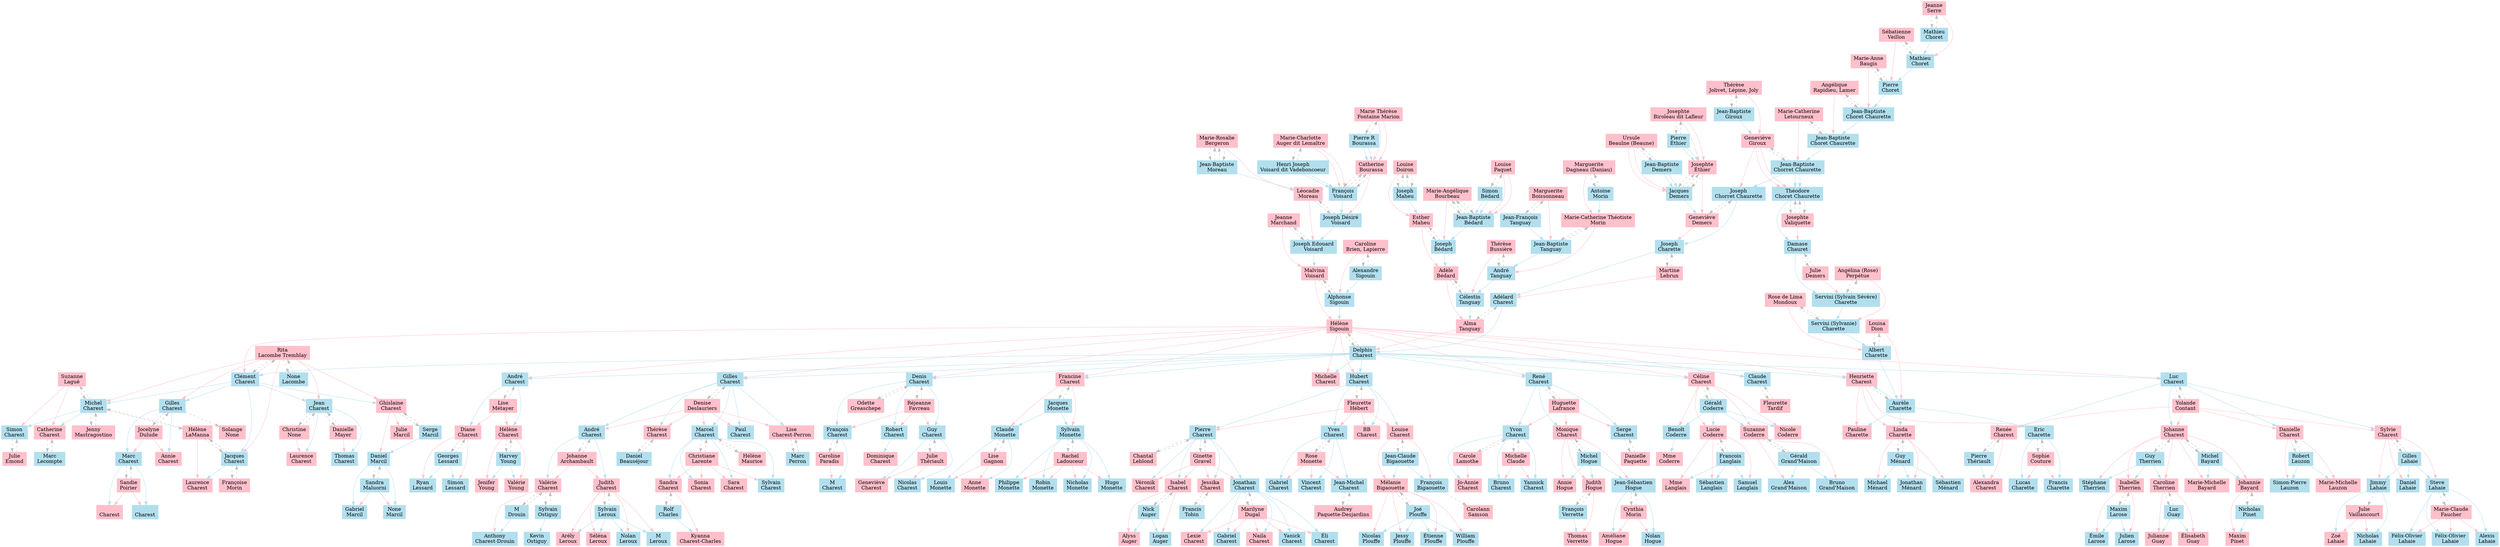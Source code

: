 digraph Genealopy {
	rankdir=TB
	I619 [label="Simon
Charest" color=lightblue2 shape=box style=filled]
	I603 [label="Suzanne
Laguë" color=pink shape=box style=filled]
	I603 -> I619 [color=pink style=solid]
	I610 [label="Michel
Charest" color=lightblue2 shape=box style=filled]
	I610 -> I619 [color=lightblue2 style=solid]
	JE [label="Julie
Emond" color=pink shape=box style=filled]
	JE -> I619 [color=grey style=dashed]
	JE [label="Julie
Emond" color=pink shape=box style=filled]
	I619 [label="Simon
Charest" color=lightblue2 shape=box style=filled]
	I619 -> JE [color=grey style=dashed]
	I620 [label="Catherine
Charest" color=pink shape=box style=filled]
	I603 [label="Suzanne
Laguë" color=pink shape=box style=filled]
	I603 -> I620 [color=pink style=solid]
	I610 [label="Michel
Charest" color=lightblue2 shape=box style=filled]
	I610 -> I620 [color=lightblue2 style=solid]
	ML [label="Marc
Lecompte" color=lightblue2 shape=box style=filled]
	ML -> I620 [color=grey style=dashed]
	ML [label="Marc
Lecompte" color=lightblue2 shape=box style=filled]
	I620 [label="Catherine
Charest" color=pink shape=box style=filled]
	I620 -> ML [color=grey style=dashed]
	"Jeanne.Serre" [label="Jeanne
Serre" color=pink shape=box style=filled]
	"Mathieu.Choret" [label="Mathieu
Choret" color=lightblue2 shape=box style=filled]
	"Mathieu.Choret" -> "Jeanne.Serre" [color=grey style=dashed]
	"Mathieu.Choret" [label="Mathieu
Choret" color=lightblue2 shape=box style=filled]
	"Jeanne.Serre" [label="Jeanne
Serre" color=pink shape=box style=filled]
	"Jeanne.Serre" -> "Mathieu.Choret" [color=grey style=dashed]
	"Sébatienne.Veillon" [label="Sébatienne
Veillon" color=pink shape=box style=filled]
	"Mathieu2.Choret" [label="Mathieu
Choret" color=lightblue2 shape=box style=filled]
	"Mathieu2.Choret" -> "Sébatienne.Veillon" [color=grey style=dashed]
	"Mathieu2.Choret" [label="Mathieu
Choret" color=lightblue2 shape=box style=filled]
	"Jeanne.Serre" [label="Jeanne
Serre" color=pink shape=box style=filled]
	"Jeanne.Serre" -> "Mathieu2.Choret" [color=pink style=solid]
	"Mathieu.Choret" [label="Mathieu
Choret" color=lightblue2 shape=box style=filled]
	"Mathieu.Choret" -> "Mathieu2.Choret" [color=lightblue2 style=solid]
	"Sébatienne.Veillon" [label="Sébatienne
Veillon" color=pink shape=box style=filled]
	"Sébatienne.Veillon" -> "Mathieu2.Choret" [color=grey style=dashed]
	"Marie-Anne.Baugis" [label="Marie-Anne
Baugis" color=pink shape=box style=filled]
	"Pierre.Choret" [label="Pierre
Choret" color=lightblue2 shape=box style=filled]
	"Pierre.Choret" -> "Marie-Anne.Baugis" [color=grey style=dashed]
	"Pierre.Choret" [label="Pierre
Choret" color=lightblue2 shape=box style=filled]
	"Sébatienne.Veillon" [label="Sébatienne
Veillon" color=pink shape=box style=filled]
	"Sébatienne.Veillon" -> "Pierre.Choret" [color=pink style=solid]
	"Mathieu2.Choret" [label="Mathieu
Choret" color=lightblue2 shape=box style=filled]
	"Mathieu2.Choret" -> "Pierre.Choret" [color=lightblue2 style=solid]
	"Marie-Anne.Baugis" [label="Marie-Anne
Baugis" color=pink shape=box style=filled]
	"Marie-Anne.Baugis" -> "Pierre.Choret" [color=grey style=dashed]
	"Angélique.Rapidieu" [label="Angélique
Rapidieu, Lamer" color=pink shape=box style=filled]
	"Jean-Baptiste.Choret Chaurette" [label="Jean-Baptiste
Choret Chaurette" color=lightblue2 shape=box style=filled]
	"Jean-Baptiste.Choret Chaurette" -> "Angélique.Rapidieu" [color=grey style=dashed]
	"Jean-Baptiste.Choret Chaurette" [label="Jean-Baptiste
Choret Chaurette" color=lightblue2 shape=box style=filled]
	"Marie-Anne.Baugis" [label="Marie-Anne
Baugis" color=pink shape=box style=filled]
	"Marie-Anne.Baugis" -> "Jean-Baptiste.Choret Chaurette" [color=pink style=solid]
	"Pierre.Choret" [label="Pierre
Choret" color=lightblue2 shape=box style=filled]
	"Pierre.Choret" -> "Jean-Baptiste.Choret Chaurette" [color=lightblue2 style=solid]
	"Angélique.Rapidieu" [label="Angélique
Rapidieu, Lamer" color=pink shape=box style=filled]
	"Angélique.Rapidieu" -> "Jean-Baptiste.Choret Chaurette" [color=grey style=dashed]
	"Marie-Charlotte.Auger" [label="Marie-Charlotte
Auger dit Lemaître" color=pink shape=box style=filled]
	"Henri Joseph.Voisard" [label="Henri Joseph
Voisard dit Vadeboncoeur" color=lightblue2 shape=box style=filled]
	"Henri Joseph.Voisard" -> "Marie-Charlotte.Auger" [color=grey style=dashed]
	"Henri Joseph.Voisard" [label="Henri Joseph
Voisard dit Vadeboncoeur" color=lightblue2 shape=box style=filled]
	"Marie-Charlotte.Auger" [label="Marie-Charlotte
Auger dit Lemaître" color=pink shape=box style=filled]
	"Marie-Charlotte.Auger" -> "Henri Joseph.Voisard" [color=grey style=dashed]
	"Ursule.Beaulne" [label="Ursule
Beaulne (Beaune)" color=pink shape=box style=filled]
	"Jean-Baptiste.Demers" [label="Jean-Baptiste
Demers" color=lightblue2 shape=box style=filled]
	"Jean-Baptiste.Demers" -> "Ursule.Beaulne" [color=grey style=dashed]
	"Jean-Baptiste.Demers" [label="Jean-Baptiste
Demers" color=lightblue2 shape=box style=filled]
	"Ursule.Beaulne" [label="Ursule
Beaulne (Beaune)" color=pink shape=box style=filled]
	"Ursule.Beaulne" -> "Jean-Baptiste.Demers" [color=grey style=dashed]
	"Josephte.Biroleau" [label="Josephte
Biroleau dit Lafleur" color=pink shape=box style=filled]
	"Pierre.Éthier" [label="Pierre
Éthier" color=lightblue2 shape=box style=filled]
	"Pierre.Éthier" -> "Josephte.Biroleau" [color=grey style=dashed]
	"Pierre.Éthier" [label="Pierre
Éthier" color=lightblue2 shape=box style=filled]
	"Josephte.Biroleau" [label="Josephte
Biroleau dit Lafleur" color=pink shape=box style=filled]
	"Josephte.Biroleau" -> "Pierre.Éthier" [color=grey style=dashed]
	"Marguerite.Boissonneau" [label="Marguerite
Boissonneau" color=pink shape=box style=filled]
	"Jean-François.Tanguay" [label="Jean-François
Tanguay" color=lightblue2 shape=box style=filled]
	"Jean-François.Tanguay" -> "Marguerite.Boissonneau" [color=grey style=dashed]
	"Jean-François.Tanguay" [label="Jean-François
Tanguay" color=lightblue2 shape=box style=filled]
	"Marguerite.Boissonneau" [label="Marguerite
Boissonneau" color=pink shape=box style=filled]
	"Marguerite.Boissonneau" -> "Jean-François.Tanguay" [color=grey style=dashed]
	"Marguerite.Dagneau" [label="Marguerite
Dagneau (Daniau)" color=pink shape=box style=filled]
	"Antoine.Morin" [label="Antoine
Morin" color=lightblue2 shape=box style=filled]
	"Antoine.Morin" -> "Marguerite.Dagneau" [color=grey style=dashed]
	"Antoine.Morin" [label="Antoine
Morin" color=lightblue2 shape=box style=filled]
	"Marguerite.Dagneau" [label="Marguerite
Dagneau (Daniau)" color=pink shape=box style=filled]
	"Marguerite.Dagneau" -> "Antoine.Morin" [color=grey style=dashed]
	"Marie Thérèse.Fontaine Marion" [label="Marie Thérèse
Fontaine Marion" color=pink shape=box style=filled]
	"Pierre R.Bourassa" [label="Pierre R
Bourassa" color=lightblue2 shape=box style=filled]
	"Pierre R.Bourassa" -> "Marie Thérèse.Fontaine Marion" [color=grey style=dashed]
	"Pierre R.Bourassa" [label="Pierre R
Bourassa" color=lightblue2 shape=box style=filled]
	"Marie Thérèse.Fontaine Marion" [label="Marie Thérèse
Fontaine Marion" color=pink shape=box style=filled]
	"Marie Thérèse.Fontaine Marion" -> "Pierre R.Bourassa" [color=grey style=dashed]
	"Geneviève.Giroux" [label="Geneviève
Giroux" color=pink shape=box style=filled]
	"Thérèse.Jolivet" [label="Thérèse
Jolivet, Lépine, Joly" color=pink shape=box style=filled]
	"Thérèse.Jolivet" -> "Geneviève.Giroux" [color=pink style=solid]
	"Jean-Baptiste.Giroux" [label="Jean-Baptiste
Giroux" color=lightblue2 shape=box style=filled]
	"Jean-Baptiste.Giroux" -> "Geneviève.Giroux" [color=lightblue2 style=solid]
	"Jean-Baptiste3.Chorret Chaurette" [label="Jean-Baptiste
Chorret Chaurette" color=lightblue2 shape=box style=filled]
	"Jean-Baptiste3.Chorret Chaurette" -> "Geneviève.Giroux" [color=grey style=dashed]
	"Jean-Baptiste3.Chorret Chaurette" [label="Jean-Baptiste
Chorret Chaurette" color=lightblue2 shape=box style=filled]
	"Marie-Catherine.Letourneux" [label="Marie-Catherine
Letourneux" color=pink shape=box style=filled]
	"Marie-Catherine.Letourneux" -> "Jean-Baptiste3.Chorret Chaurette" [color=pink style=solid]
	"Jean-Baptiste2.Choret Chaurette" [label="Jean-Baptiste
Choret Chaurette" color=lightblue2 shape=box style=filled]
	"Jean-Baptiste2.Choret Chaurette" -> "Jean-Baptiste3.Chorret Chaurette" [color=lightblue2 style=solid]
	"Geneviève.Giroux" [label="Geneviève
Giroux" color=pink shape=box style=filled]
	"Geneviève.Giroux" -> "Jean-Baptiste3.Chorret Chaurette" [color=grey style=dashed]
	"Thérèse.Jolivet" [label="Thérèse
Jolivet, Lépine, Joly" color=pink shape=box style=filled]
	"Jean-Baptiste.Giroux" [label="Jean-Baptiste
Giroux" color=lightblue2 shape=box style=filled]
	"Jean-Baptiste.Giroux" -> "Thérèse.Jolivet" [color=grey style=dashed]
	"Jean-Baptiste.Giroux" [label="Jean-Baptiste
Giroux" color=lightblue2 shape=box style=filled]
	"Thérèse.Jolivet" [label="Thérèse
Jolivet, Lépine, Joly" color=pink shape=box style=filled]
	"Thérèse.Jolivet" -> "Jean-Baptiste.Giroux" [color=grey style=dashed]
	"Marie-Catherine.Letourneux" [label="Marie-Catherine
Letourneux" color=pink shape=box style=filled]
	"Jean-Baptiste2.Choret Chaurette" [label="Jean-Baptiste
Choret Chaurette" color=lightblue2 shape=box style=filled]
	"Jean-Baptiste2.Choret Chaurette" -> "Marie-Catherine.Letourneux" [color=grey style=dashed]
	"Jean-Baptiste2.Choret Chaurette" [label="Jean-Baptiste
Choret Chaurette" color=lightblue2 shape=box style=filled]
	"Angélique.Rapidieu" [label="Angélique
Rapidieu, Lamer" color=pink shape=box style=filled]
	"Angélique.Rapidieu" -> "Jean-Baptiste2.Choret Chaurette" [color=pink style=solid]
	"Jean-Baptiste.Choret Chaurette" [label="Jean-Baptiste
Choret Chaurette" color=lightblue2 shape=box style=filled]
	"Jean-Baptiste.Choret Chaurette" -> "Jean-Baptiste2.Choret Chaurette" [color=lightblue2 style=solid]
	"Marie-Catherine.Letourneux" [label="Marie-Catherine
Letourneux" color=pink shape=box style=filled]
	"Marie-Catherine.Letourneux" -> "Jean-Baptiste2.Choret Chaurette" [color=grey style=dashed]
	"Louise.Paquet" [label="Louise
Paquet" color=pink shape=box style=filled]
	"Simon.Bédard" [label="Simon
Bédard" color=lightblue2 shape=box style=filled]
	"Simon.Bédard" -> "Louise.Paquet" [color=grey style=dashed]
	"Simon.Bédard" [label="Simon
Bédard" color=lightblue2 shape=box style=filled]
	"Louise.Paquet" [label="Louise
Paquet" color=pink shape=box style=filled]
	"Louise.Paquet" -> "Simon.Bédard" [color=grey style=dashed]
	"Marie-Rosalie.Bergeron" [label="Marie-Rosalie
Bergeron" color=pink shape=box style=filled]
	"Jean-Baptiste.Moreau" [label="Jean-Baptiste
Moreau" color=lightblue2 shape=box style=filled]
	"Jean-Baptiste.Moreau" -> "Marie-Rosalie.Bergeron" [color=grey style=dashed]
	"Jean-Baptiste.Moreau" [label="Jean-Baptiste
Moreau" color=lightblue2 shape=box style=filled]
	"Marie-Rosalie.Bergeron" [label="Marie-Rosalie
Bergeron" color=pink shape=box style=filled]
	"Marie-Rosalie.Bergeron" -> "Jean-Baptiste.Moreau" [color=grey style=dashed]
	"Catherine.Bourassa" [label="Catherine
Bourassa" color=pink shape=box style=filled]
	"Marie Thérèse.Fontaine Marion" [label="Marie Thérèse
Fontaine Marion" color=pink shape=box style=filled]
	"Marie Thérèse.Fontaine Marion" -> "Catherine.Bourassa" [color=pink style=solid]
	"Pierre R.Bourassa" [label="Pierre R
Bourassa" color=lightblue2 shape=box style=filled]
	"Pierre R.Bourassa" -> "Catherine.Bourassa" [color=lightblue2 style=solid]
	"François.Voisard" [label="François
Voisard" color=lightblue2 shape=box style=filled]
	"François.Voisard" -> "Catherine.Bourassa" [color=grey style=dashed]
	"François.Voisard" [label="François
Voisard" color=lightblue2 shape=box style=filled]
	"Marie-Charlotte.Auger" [label="Marie-Charlotte
Auger dit Lemaître" color=pink shape=box style=filled]
	"Marie-Charlotte.Auger" -> "François.Voisard" [color=pink style=solid]
	"Henri Joseph.Voisard" [label="Henri Joseph
Voisard dit Vadeboncoeur" color=lightblue2 shape=box style=filled]
	"Henri Joseph.Voisard" -> "François.Voisard" [color=lightblue2 style=solid]
	"Catherine.Bourassa" [label="Catherine
Bourassa" color=pink shape=box style=filled]
	"Catherine.Bourassa" -> "François.Voisard" [color=grey style=dashed]
	"Marie-Angélique.Bourbeau" [label="Marie-Angélique
Bourbeau" color=pink shape=box style=filled]
	"Jean-Baptiste.Bédard" [label="Jean-Baptiste
Bédard" color=lightblue2 shape=box style=filled]
	"Jean-Baptiste.Bédard" -> "Marie-Angélique.Bourbeau" [color=grey style=dashed]
	"Jean-Baptiste.Bédard" [label="Jean-Baptiste
Bédard" color=lightblue2 shape=box style=filled]
	"Louise.Paquet" [label="Louise
Paquet" color=pink shape=box style=filled]
	"Louise.Paquet" -> "Jean-Baptiste.Bédard" [color=pink style=solid]
	"Simon.Bédard" [label="Simon
Bédard" color=lightblue2 shape=box style=filled]
	"Simon.Bédard" -> "Jean-Baptiste.Bédard" [color=lightblue2 style=solid]
	"Marie-Angélique.Bourbeau" [label="Marie-Angélique
Bourbeau" color=pink shape=box style=filled]
	"Marie-Angélique.Bourbeau" -> "Jean-Baptiste.Bédard" [color=grey style=dashed]
	"Louise.Doiron" [label="Louise
Doiron" color=pink shape=box style=filled]
	"Joseph.Maheu" [label="Joseph
Maheu" color=lightblue2 shape=box style=filled]
	"Joseph.Maheu" -> "Louise.Doiron" [color=grey style=dashed]
	"Joseph.Maheu" [label="Joseph
Maheu" color=lightblue2 shape=box style=filled]
	"Louise.Doiron" [label="Louise
Doiron" color=pink shape=box style=filled]
	"Louise.Doiron" -> "Joseph.Maheu" [color=grey style=dashed]
	"Josephte.Éthier" [label="Josephte
Éthier" color=pink shape=box style=filled]
	"Josephte.Biroleau" [label="Josephte
Biroleau dit Lafleur" color=pink shape=box style=filled]
	"Josephte.Biroleau" -> "Josephte.Éthier" [color=pink style=solid]
	"Pierre.Éthier" [label="Pierre
Éthier" color=lightblue2 shape=box style=filled]
	"Pierre.Éthier" -> "Josephte.Éthier" [color=lightblue2 style=solid]
	"Jacques.Demers" [label="Jacques
Demers" color=lightblue2 shape=box style=filled]
	"Jacques.Demers" -> "Josephte.Éthier" [color=grey style=dashed]
	"Jacques.Demers" [label="Jacques
Demers" color=lightblue2 shape=box style=filled]
	"Ursule.Beaulne" [label="Ursule
Beaulne (Beaune)" color=pink shape=box style=filled]
	"Ursule.Beaulne" -> "Jacques.Demers" [color=pink style=solid]
	"Jean-Baptiste.Demers" [label="Jean-Baptiste
Demers" color=lightblue2 shape=box style=filled]
	"Jean-Baptiste.Demers" -> "Jacques.Demers" [color=lightblue2 style=solid]
	"Josephte.Éthier" [label="Josephte
Éthier" color=pink shape=box style=filled]
	"Josephte.Éthier" -> "Jacques.Demers" [color=grey style=dashed]
	"Théodore.Choret Chaurette" [label="Théodore
Choret Chaurette" color=lightblue2 shape=box style=filled]
	"Geneviève.Giroux" [label="Geneviève
Giroux" color=pink shape=box style=filled]
	"Geneviève.Giroux" -> "Théodore.Choret Chaurette" [color=pink style=solid]
	"Jean-Baptiste3.Chorret Chaurette" [label="Jean-Baptiste
Chorret Chaurette" color=lightblue2 shape=box style=filled]
	"Jean-Baptiste3.Chorret Chaurette" -> "Théodore.Choret Chaurette" [color=lightblue2 style=solid]
	"Josephte.Valiquette" [label="Josephte
Valiquette" color=pink shape=box style=filled]
	"Josephte.Valiquette" -> "Théodore.Choret Chaurette" [color=grey style=dashed]
	"Josephte.Valiquette" [label="Josephte
Valiquette" color=pink shape=box style=filled]
	"Théodore.Choret Chaurette" [label="Théodore
Choret Chaurette" color=lightblue2 shape=box style=filled]
	"Théodore.Choret Chaurette" -> "Josephte.Valiquette" [color=grey style=dashed]
	"Josephte.Éthier" [label="Josephte
Éthier" color=pink shape=box style=filled]
	"Josephte.Biroleau" [label="Josephte
Biroleau dit Lafleur" color=pink shape=box style=filled]
	"Josephte.Biroleau" -> "Josephte.Éthier" [color=pink style=solid]
	"Pierre.Éthier" [label="Pierre
Éthier" color=lightblue2 shape=box style=filled]
	"Pierre.Éthier" -> "Josephte.Éthier" [color=lightblue2 style=solid]
	"Jacques.Demers" [label="Jacques
Demers" color=lightblue2 shape=box style=filled]
	"Jacques.Demers" -> "Josephte.Éthier" [color=grey style=dashed]
	"Jacques.Demers" [label="Jacques
Demers" color=lightblue2 shape=box style=filled]
	"Ursule.Beaulne" [label="Ursule
Beaulne (Beaune)" color=pink shape=box style=filled]
	"Ursule.Beaulne" -> "Jacques.Demers" [color=pink style=solid]
	"Jean-Baptiste.Demers" [label="Jean-Baptiste
Demers" color=lightblue2 shape=box style=filled]
	"Jean-Baptiste.Demers" -> "Jacques.Demers" [color=lightblue2 style=solid]
	"Josephte.Éthier" [label="Josephte
Éthier" color=pink shape=box style=filled]
	"Josephte.Éthier" -> "Jacques.Demers" [color=grey style=dashed]
	"Marie-Catherine Théotiste.Morin" [label="Marie-Catherine Théotiste
Morin" color=pink shape=box style=filled]
	"Marguerite.Dagneau" [label="Marguerite
Dagneau (Daniau)" color=pink shape=box style=filled]
	"Marguerite.Dagneau" -> "Marie-Catherine Théotiste.Morin" [color=pink style=solid]
	"Antoine.Morin" [label="Antoine
Morin" color=lightblue2 shape=box style=filled]
	"Antoine.Morin" -> "Marie-Catherine Théotiste.Morin" [color=lightblue2 style=solid]
	"Jean-Baptiste.Tanguay" [label="Jean-Baptiste
Tanguay" color=lightblue2 shape=box style=filled]
	"Jean-Baptiste.Tanguay" -> "Marie-Catherine Théotiste.Morin" [color=grey style=dashed]
	"Jean-Baptiste.Tanguay" [label="Jean-Baptiste
Tanguay" color=lightblue2 shape=box style=filled]
	"Marguerite.Boissonneau" [label="Marguerite
Boissonneau" color=pink shape=box style=filled]
	"Marguerite.Boissonneau" -> "Jean-Baptiste.Tanguay" [color=pink style=solid]
	"Jean-François.Tanguay" [label="Jean-François
Tanguay" color=lightblue2 shape=box style=filled]
	"Jean-François.Tanguay" -> "Jean-Baptiste.Tanguay" [color=lightblue2 style=solid]
	"Marie-Catherine Théotiste.Morin" [label="Marie-Catherine Théotiste
Morin" color=pink shape=box style=filled]
	"Marie-Catherine Théotiste.Morin" -> "Jean-Baptiste.Tanguay" [color=grey style=dashed]
	"Marie-Angélique.Bourbeau" [label="Marie-Angélique
Bourbeau" color=pink shape=box style=filled]
	"Jean-Baptiste.Bédard" [label="Jean-Baptiste
Bédard" color=lightblue2 shape=box style=filled]
	"Jean-Baptiste.Bédard" -> "Marie-Angélique.Bourbeau" [color=grey style=dashed]
	"Jean-Baptiste.Bédard" [label="Jean-Baptiste
Bédard" color=lightblue2 shape=box style=filled]
	"Louise.Paquet" [label="Louise
Paquet" color=pink shape=box style=filled]
	"Louise.Paquet" -> "Jean-Baptiste.Bédard" [color=pink style=solid]
	"Simon.Bédard" [label="Simon
Bédard" color=lightblue2 shape=box style=filled]
	"Simon.Bédard" -> "Jean-Baptiste.Bédard" [color=lightblue2 style=solid]
	"Marie-Angélique.Bourbeau" [label="Marie-Angélique
Bourbeau" color=pink shape=box style=filled]
	"Marie-Angélique.Bourbeau" -> "Jean-Baptiste.Bédard" [color=grey style=dashed]
	"Louise.Doiron" [label="Louise
Doiron" color=pink shape=box style=filled]
	"Joseph.Maheu" [label="Joseph
Maheu" color=lightblue2 shape=box style=filled]
	"Joseph.Maheu" -> "Louise.Doiron" [color=grey style=dashed]
	"Joseph.Maheu" [label="Joseph
Maheu" color=lightblue2 shape=box style=filled]
	"Louise.Doiron" [label="Louise
Doiron" color=pink shape=box style=filled]
	"Louise.Doiron" -> "Joseph.Maheu" [color=grey style=dashed]
	"Marie-Rosalie.Bergeron" [label="Marie-Rosalie
Bergeron" color=pink shape=box style=filled]
	"Jean-Baptiste.Moreau" [label="Jean-Baptiste
Moreau" color=lightblue2 shape=box style=filled]
	"Jean-Baptiste.Moreau" -> "Marie-Rosalie.Bergeron" [color=grey style=dashed]
	"Jean-Baptiste.Moreau" [label="Jean-Baptiste
Moreau" color=lightblue2 shape=box style=filled]
	"Marie-Rosalie.Bergeron" [label="Marie-Rosalie
Bergeron" color=pink shape=box style=filled]
	"Marie-Rosalie.Bergeron" -> "Jean-Baptiste.Moreau" [color=grey style=dashed]
	"Catherine.Bourassa" [label="Catherine
Bourassa" color=pink shape=box style=filled]
	"Marie Thérèse.Fontaine Marion" [label="Marie Thérèse
Fontaine Marion" color=pink shape=box style=filled]
	"Marie Thérèse.Fontaine Marion" -> "Catherine.Bourassa" [color=pink style=solid]
	"Pierre R.Bourassa" [label="Pierre R
Bourassa" color=lightblue2 shape=box style=filled]
	"Pierre R.Bourassa" -> "Catherine.Bourassa" [color=lightblue2 style=solid]
	"François.Voisard" [label="François
Voisard" color=lightblue2 shape=box style=filled]
	"François.Voisard" -> "Catherine.Bourassa" [color=grey style=dashed]
	"François.Voisard" [label="François
Voisard" color=lightblue2 shape=box style=filled]
	"Marie-Charlotte.Auger" [label="Marie-Charlotte
Auger dit Lemaître" color=pink shape=box style=filled]
	"Marie-Charlotte.Auger" -> "François.Voisard" [color=pink style=solid]
	"Henri Joseph.Voisard" [label="Henri Joseph
Voisard dit Vadeboncoeur" color=lightblue2 shape=box style=filled]
	"Henri Joseph.Voisard" -> "François.Voisard" [color=lightblue2 style=solid]
	"Catherine.Bourassa" [label="Catherine
Bourassa" color=pink shape=box style=filled]
	"Catherine.Bourassa" -> "François.Voisard" [color=grey style=dashed]
	"Théodore.Choret Chaurette" [label="Théodore
Choret Chaurette" color=lightblue2 shape=box style=filled]
	"Geneviève.Giroux" [label="Geneviève
Giroux" color=pink shape=box style=filled]
	"Geneviève.Giroux" -> "Théodore.Choret Chaurette" [color=pink style=solid]
	"Jean-Baptiste3.Chorret Chaurette" [label="Jean-Baptiste
Chorret Chaurette" color=lightblue2 shape=box style=filled]
	"Jean-Baptiste3.Chorret Chaurette" -> "Théodore.Choret Chaurette" [color=lightblue2 style=solid]
	"Josephte.Valiquette" [label="Josephte
Valiquette" color=pink shape=box style=filled]
	"Josephte.Valiquette" -> "Théodore.Choret Chaurette" [color=grey style=dashed]
	"Josephte.Valiquette" [label="Josephte
Valiquette" color=pink shape=box style=filled]
	"Théodore.Choret Chaurette" [label="Théodore
Choret Chaurette" color=lightblue2 shape=box style=filled]
	"Théodore.Choret Chaurette" -> "Josephte.Valiquette" [color=grey style=dashed]
	"Thérèse.Bussière" [label="Thérèse
Bussière" color=pink shape=box style=filled]
	"André.Tanguay" [label="André
Tanguay" color=lightblue2 shape=box style=filled]
	"André.Tanguay" -> "Thérèse.Bussière" [color=grey style=dashed]
	"André.Tanguay" [label="André
Tanguay" color=lightblue2 shape=box style=filled]
	"Marie-Catherine Théotiste.Morin" [label="Marie-Catherine Théotiste
Morin" color=pink shape=box style=filled]
	"Marie-Catherine Théotiste.Morin" -> "André.Tanguay" [color=pink style=solid]
	"Jean-Baptiste.Tanguay" [label="Jean-Baptiste
Tanguay" color=lightblue2 shape=box style=filled]
	"Jean-Baptiste.Tanguay" -> "André.Tanguay" [color=lightblue2 style=solid]
	"Thérèse.Bussière" [label="Thérèse
Bussière" color=pink shape=box style=filled]
	"Thérèse.Bussière" -> "André.Tanguay" [color=grey style=dashed]
	"Geneviève.Demers" [label="Geneviève
Demers" color=pink shape=box style=filled]
	"Josephte.Éthier" [label="Josephte
Éthier" color=pink shape=box style=filled]
	"Josephte.Éthier" -> "Geneviève.Demers" [color=pink style=solid]
	"Jacques.Demers" [label="Jacques
Demers" color=lightblue2 shape=box style=filled]
	"Jacques.Demers" -> "Geneviève.Demers" [color=lightblue2 style=solid]
	"Joseph.Chorret Chaurette" [label="Joseph
Chorret Chaurette" color=lightblue2 shape=box style=filled]
	"Joseph.Chorret Chaurette" -> "Geneviève.Demers" [color=grey style=dashed]
	"Joseph.Chorret Chaurette" [label="Joseph
Chorret Chaurette" color=lightblue2 shape=box style=filled]
	"Geneviève.Giroux" [label="Geneviève
Giroux" color=pink shape=box style=filled]
	"Geneviève.Giroux" -> "Joseph.Chorret Chaurette" [color=pink style=solid]
	"Jean-Baptiste3.Chorret Chaurette" [label="Jean-Baptiste
Chorret Chaurette" color=lightblue2 shape=box style=filled]
	"Jean-Baptiste3.Chorret Chaurette" -> "Joseph.Chorret Chaurette" [color=lightblue2 style=solid]
	"Geneviève.Demers" [label="Geneviève
Demers" color=pink shape=box style=filled]
	"Geneviève.Demers" -> "Joseph.Chorret Chaurette" [color=grey style=dashed]
	"Damase.Chauret" [label="Damase
Chauret" color=lightblue2 shape=box style=filled]
	"Josephte.Valiquette" [label="Josephte
Valiquette" color=pink shape=box style=filled]
	"Josephte.Valiquette" -> "Damase.Chauret" [color=pink style=solid]
	"Théodore.Choret Chaurette" [label="Théodore
Choret Chaurette" color=lightblue2 shape=box style=filled]
	"Théodore.Choret Chaurette" -> "Damase.Chauret" [color=lightblue2 style=solid]
	"Julie.Demers" [label="Julie
Demers" color=pink shape=box style=filled]
	"Julie.Demers" -> "Damase.Chauret" [color=grey style=dashed]
	"Julie.Demers" [label="Julie
Demers" color=pink shape=box style=filled]
	"Damase.Chauret" [label="Damase
Chauret" color=lightblue2 shape=box style=filled]
	"Damase.Chauret" -> "Julie.Demers" [color=grey style=dashed]
	"Esther.Maheu" [label="Esther
Maheu" color=pink shape=box style=filled]
	"Louise.Doiron" [label="Louise
Doiron" color=pink shape=box style=filled]
	"Louise.Doiron" -> "Esther.Maheu" [color=pink style=solid]
	"Joseph.Maheu" [label="Joseph
Maheu" color=lightblue2 shape=box style=filled]
	"Joseph.Maheu" -> "Esther.Maheu" [color=lightblue2 style=solid]
	"Joseph.Bédard" [label="Joseph
Bédard" color=lightblue2 shape=box style=filled]
	"Joseph.Bédard" -> "Esther.Maheu" [color=grey style=dashed]
	"Joseph.Bédard" [label="Joseph
Bédard" color=lightblue2 shape=box style=filled]
	"Marie-Angélique.Bourbeau" [label="Marie-Angélique
Bourbeau" color=pink shape=box style=filled]
	"Marie-Angélique.Bourbeau" -> "Joseph.Bédard" [color=pink style=solid]
	"Jean-Baptiste.Bédard" [label="Jean-Baptiste
Bédard" color=lightblue2 shape=box style=filled]
	"Jean-Baptiste.Bédard" -> "Joseph.Bédard" [color=lightblue2 style=solid]
	"Esther.Maheu" [label="Esther
Maheu" color=pink shape=box style=filled]
	"Esther.Maheu" -> "Joseph.Bédard" [color=grey style=dashed]
	"Léocadie.Moreau" [label="Léocadie
Moreau" color=pink shape=box style=filled]
	"Marie-Rosalie.Bergeron" [label="Marie-Rosalie
Bergeron" color=pink shape=box style=filled]
	"Marie-Rosalie.Bergeron" -> "Léocadie.Moreau" [color=pink style=solid]
	"Jean-Baptiste.Moreau" [label="Jean-Baptiste
Moreau" color=lightblue2 shape=box style=filled]
	"Jean-Baptiste.Moreau" -> "Léocadie.Moreau" [color=lightblue2 style=solid]
	"Joseph Désiré.Voisard" [label="Joseph Désiré
Voisard" color=lightblue2 shape=box style=filled]
	"Joseph Désiré.Voisard" -> "Léocadie.Moreau" [color=grey style=dashed]
	"Joseph Désiré.Voisard" [label="Joseph Désiré
Voisard" color=lightblue2 shape=box style=filled]
	"Catherine.Bourassa" [label="Catherine
Bourassa" color=pink shape=box style=filled]
	"Catherine.Bourassa" -> "Joseph Désiré.Voisard" [color=pink style=solid]
	"François.Voisard" [label="François
Voisard" color=lightblue2 shape=box style=filled]
	"François.Voisard" -> "Joseph Désiré.Voisard" [color=lightblue2 style=solid]
	"Léocadie.Moreau" [label="Léocadie
Moreau" color=pink shape=box style=filled]
	"Léocadie.Moreau" -> "Joseph Désiré.Voisard" [color=grey style=dashed]
	"Adèle.Bédard" [label="Adèle
Bédard" color=pink shape=box style=filled]
	"Esther.Maheu" [label="Esther
Maheu" color=pink shape=box style=filled]
	"Esther.Maheu" -> "Adèle.Bédard" [color=pink style=solid]
	"Joseph.Bédard" [label="Joseph
Bédard" color=lightblue2 shape=box style=filled]
	"Joseph.Bédard" -> "Adèle.Bédard" [color=lightblue2 style=solid]
	"Célestin.Tanguay" [label="Célestin
Tanguay" color=lightblue2 shape=box style=filled]
	"Célestin.Tanguay" -> "Adèle.Bédard" [color=grey style=dashed]
	"Célestin.Tanguay" [label="Célestin
Tanguay" color=lightblue2 shape=box style=filled]
	"Thérèse.Bussière" [label="Thérèse
Bussière" color=pink shape=box style=filled]
	"Thérèse.Bussière" -> "Célestin.Tanguay" [color=pink style=solid]
	"André.Tanguay" [label="André
Tanguay" color=lightblue2 shape=box style=filled]
	"André.Tanguay" -> "Célestin.Tanguay" [color=lightblue2 style=solid]
	"Adèle.Bédard" [label="Adèle
Bédard" color=pink shape=box style=filled]
	"Adèle.Bédard" -> "Célestin.Tanguay" [color=grey style=dashed]
	"Caroline.Brien" [label="Caroline
Brien, Lapierre" color=pink shape=box style=filled]
	"Alexandre.Sigouin" [label="Alexandre
Sigouin" color=lightblue2 shape=box style=filled]
	"Alexandre.Sigouin" -> "Caroline.Brien" [color=grey style=dashed]
	"Alexandre.Sigouin" [label="Alexandre
Sigouin" color=lightblue2 shape=box style=filled]
	"Caroline.Brien" [label="Caroline
Brien, Lapierre" color=pink shape=box style=filled]
	"Caroline.Brien" -> "Alexandre.Sigouin" [color=grey style=dashed]
	"Martine.Lebrun" [label="Martine
Lebrun" color=pink shape=box style=filled]
	"Joseph.Charette" [label="Joseph
Charette" color=lightblue2 shape=box style=filled]
	"Joseph.Charette" -> "Martine.Lebrun" [color=grey style=dashed]
	"Joseph.Charette" [label="Joseph
Charette" color=lightblue2 shape=box style=filled]
	"Geneviève.Demers" [label="Geneviève
Demers" color=pink shape=box style=filled]
	"Geneviève.Demers" -> "Joseph.Charette" [color=pink style=solid]
	"Joseph.Chorret Chaurette" [label="Joseph
Chorret Chaurette" color=lightblue2 shape=box style=filled]
	"Joseph.Chorret Chaurette" -> "Joseph.Charette" [color=lightblue2 style=solid]
	"Martine.Lebrun" [label="Martine
Lebrun" color=pink shape=box style=filled]
	"Martine.Lebrun" -> "Joseph.Charette" [color=grey style=dashed]
	"Jeanne.Marchand" [label="Jeanne
Marchand" color=pink shape=box style=filled]
	"Joseph Edouard.Voisard" [label="Joseph Edouard
Voisard" color=lightblue2 shape=box style=filled]
	"Joseph Edouard.Voisard" -> "Jeanne.Marchand" [color=grey style=dashed]
	"Joseph Edouard.Voisard" [label="Joseph Edouard
Voisard" color=lightblue2 shape=box style=filled]
	"Léocadie.Moreau" [label="Léocadie
Moreau" color=pink shape=box style=filled]
	"Léocadie.Moreau" -> "Joseph Edouard.Voisard" [color=pink style=solid]
	"Joseph Désiré.Voisard" [label="Joseph Désiré
Voisard" color=lightblue2 shape=box style=filled]
	"Joseph Désiré.Voisard" -> "Joseph Edouard.Voisard" [color=lightblue2 style=solid]
	"Jeanne.Marchand" [label="Jeanne
Marchand" color=pink shape=box style=filled]
	"Jeanne.Marchand" -> "Joseph Edouard.Voisard" [color=grey style=dashed]
	"Angélina.Perpétue" [label="Angélina (Rose)
Perpétue" color=pink shape=box style=filled]
	"Servini2.Charette" [label="Servini (Sylvain Sévère)
Charette" color=lightblue2 shape=box style=filled]
	"Servini2.Charette" -> "Angélina.Perpétue" [color=grey style=dashed]
	"Servini2.Charette" [label="Servini (Sylvain Sévère)
Charette" color=lightblue2 shape=box style=filled]
	"Julie.Demers" [label="Julie
Demers" color=pink shape=box style=filled]
	"Julie.Demers" -> "Servini2.Charette" [color=pink style=solid]
	"Damase.Chauret" [label="Damase
Chauret" color=lightblue2 shape=box style=filled]
	"Damase.Chauret" -> "Servini2.Charette" [color=lightblue2 style=solid]
	"Angélina.Perpétue" [label="Angélina (Rose)
Perpétue" color=pink shape=box style=filled]
	"Angélina.Perpétue" -> "Servini2.Charette" [color=grey style=dashed]
	"Rose de Lima.Mondoux" [label="Rose de Lima
Mondoux" color=pink shape=box style=filled]
	"Servini.Charette" [label="Servini (Sylvanie)
Charette" color=lightblue2 shape=box style=filled]
	"Servini.Charette" -> "Rose de Lima.Mondoux" [color=grey style=dashed]
	"Servini.Charette" [label="Servini (Sylvanie)
Charette" color=lightblue2 shape=box style=filled]
	"Angélina.Perpétue" [label="Angélina (Rose)
Perpétue" color=pink shape=box style=filled]
	"Angélina.Perpétue" -> "Servini.Charette" [color=pink style=solid]
	"Servini2.Charette" [label="Servini (Sylvain Sévère)
Charette" color=lightblue2 shape=box style=filled]
	"Servini2.Charette" -> "Servini.Charette" [color=lightblue2 style=solid]
	"Rose de Lima.Mondoux" [label="Rose de Lima
Mondoux" color=pink shape=box style=filled]
	"Rose de Lima.Mondoux" -> "Servini.Charette" [color=grey style=dashed]
	"Alma.Tanguay" [label="Alma
Tanguay" color=pink shape=box style=filled]
	"Adèle.Bédard" [label="Adèle
Bédard" color=pink shape=box style=filled]
	"Adèle.Bédard" -> "Alma.Tanguay" [color=pink style=solid]
	"Célestin.Tanguay" [label="Célestin
Tanguay" color=lightblue2 shape=box style=filled]
	"Célestin.Tanguay" -> "Alma.Tanguay" [color=lightblue2 style=solid]
	"Adélard.Charest" [label="Adélard
Charest" color=lightblue2 shape=box style=filled]
	"Adélard.Charest" -> "Alma.Tanguay" [color=grey style=dashed]
	"Adélard.Charest" [label="Adélard
Charest" color=lightblue2 shape=box style=filled]
	"Martine.Lebrun" [label="Martine
Lebrun" color=pink shape=box style=filled]
	"Martine.Lebrun" -> "Adélard.Charest" [color=pink style=solid]
	"Joseph.Charette" [label="Joseph
Charette" color=lightblue2 shape=box style=filled]
	"Joseph.Charette" -> "Adélard.Charest" [color=lightblue2 style=solid]
	"Alma.Tanguay" [label="Alma
Tanguay" color=pink shape=box style=filled]
	"Alma.Tanguay" -> "Adélard.Charest" [color=grey style=dashed]
	"Malvina.Voisard" [label="Malvina
Voisard" color=pink shape=box style=filled]
	"Jeanne.Marchand" [label="Jeanne
Marchand" color=pink shape=box style=filled]
	"Jeanne.Marchand" -> "Malvina.Voisard" [color=pink style=solid]
	"Joseph Edouard.Voisard" [label="Joseph Edouard
Voisard" color=lightblue2 shape=box style=filled]
	"Joseph Edouard.Voisard" -> "Malvina.Voisard" [color=lightblue2 style=solid]
	"Alphonse.Sigouin" [label="Alphonse
Sigouin" color=lightblue2 shape=box style=filled]
	"Alphonse.Sigouin" -> "Malvina.Voisard" [color=grey style=dashed]
	"Alphonse.Sigouin" [label="Alphonse
Sigouin" color=lightblue2 shape=box style=filled]
	"Caroline.Brien" [label="Caroline
Brien, Lapierre" color=pink shape=box style=filled]
	"Caroline.Brien" -> "Alphonse.Sigouin" [color=pink style=solid]
	"Alexandre.Sigouin" [label="Alexandre
Sigouin" color=lightblue2 shape=box style=filled]
	"Alexandre.Sigouin" -> "Alphonse.Sigouin" [color=lightblue2 style=solid]
	"Malvina.Voisard" [label="Malvina
Voisard" color=pink shape=box style=filled]
	"Malvina.Voisard" -> "Alphonse.Sigouin" [color=grey style=dashed]
	"Louisa.Dion" [label="Louisa
Dion" color=pink shape=box style=filled]
	"Albert.Charette" [label="Albert
Charette" color=lightblue2 shape=box style=filled]
	"Albert.Charette" -> "Louisa.Dion" [color=grey style=dashed]
	"Albert.Charette" [label="Albert
Charette" color=lightblue2 shape=box style=filled]
	"Rose de Lima.Mondoux" [label="Rose de Lima
Mondoux" color=pink shape=box style=filled]
	"Rose de Lima.Mondoux" -> "Albert.Charette" [color=pink style=solid]
	"Servini.Charette" [label="Servini (Sylvanie)
Charette" color=lightblue2 shape=box style=filled]
	"Servini.Charette" -> "Albert.Charette" [color=lightblue2 style=solid]
	"Louisa.Dion" [label="Louisa
Dion" color=pink shape=box style=filled]
	"Louisa.Dion" -> "Albert.Charette" [color=grey style=dashed]
	511418 [label="Hélène
Sigouin" color=pink shape=box style=filled]
	"Malvina.Voisard" [label="Malvina
Voisard" color=pink shape=box style=filled]
	"Malvina.Voisard" -> 511418 [color=pink style=solid]
	"Alphonse.Sigouin" [label="Alphonse
Sigouin" color=lightblue2 shape=box style=filled]
	"Alphonse.Sigouin" -> 511418 [color=lightblue2 style=solid]
	511417 [label="Delphis
Charest" color=lightblue2 shape=box style=filled]
	511417 -> 511418 [color=grey style=dashed]
	511417 [label="Delphis
Charest" color=lightblue2 shape=box style=filled]
	"Alma.Tanguay" [label="Alma
Tanguay" color=pink shape=box style=filled]
	"Alma.Tanguay" -> 511417 [color=pink style=solid]
	"Adélard.Charest" [label="Adélard
Charest" color=lightblue2 shape=box style=filled]
	"Adélard.Charest" -> 511417 [color=lightblue2 style=solid]
	511418 [label="Hélène
Sigouin" color=pink shape=box style=filled]
	511418 -> 511417 [color=grey style=dashed]
	"Michelle.Charest" [label="Michelle
Charest" color=pink shape=box style=filled]
	511418 [label="Hélène
Sigouin" color=pink shape=box style=filled]
	511418 -> "Michelle.Charest" [color=pink style=solid]
	511417 [label="Delphis
Charest" color=lightblue2 shape=box style=filled]
	511417 -> "Michelle.Charest" [color=lightblue2 style=solid]
	511415 [label="Rita
Lacombe Tremblay" color=pink shape=box style=filled]
	Lacombe [label="None
Lacombe" color=lightblue2 shape=box style=filled]
	Lacombe -> 511415 [color=grey style=dashed]
	511416 [label="Clément
Charest" color=lightblue2 shape=box style=filled]
	511416 -> 511415 [color=grey style=dashed]
	Lacombe [label="None
Lacombe" color=lightblue2 shape=box style=filled]
	511415 [label="Rita
Lacombe Tremblay" color=pink shape=box style=filled]
	511415 -> Lacombe [color=grey style=dashed]
	511416 [label="Clément
Charest" color=lightblue2 shape=box style=filled]
	511418 [label="Hélène
Sigouin" color=pink shape=box style=filled]
	511418 -> 511416 [color=pink style=solid]
	511417 [label="Delphis
Charest" color=lightblue2 shape=box style=filled]
	511417 -> 511416 [color=lightblue2 style=solid]
	511415 [label="Rita
Lacombe Tremblay" color=pink shape=box style=filled]
	511415 -> 511416 [color=grey style=dashed]
	"Hubert.Charest" [label="Hubert
Charest" color=lightblue2 shape=box style=filled]
	511418 [label="Hélène
Sigouin" color=pink shape=box style=filled]
	511418 -> "Hubert.Charest" [color=pink style=solid]
	511417 [label="Delphis
Charest" color=lightblue2 shape=box style=filled]
	511417 -> "Hubert.Charest" [color=lightblue2 style=solid]
	"Fleurette.Hébert" [label="Fleurette
Hébert" color=pink shape=box style=filled]
	"Fleurette.Hébert" -> "Hubert.Charest" [color=grey style=dashed]
	"Fleurette.Hébert" [label="Fleurette
Hébert" color=pink shape=box style=filled]
	"Hubert.Charest" [label="Hubert
Charest" color=lightblue2 shape=box style=filled]
	"Hubert.Charest" -> "Fleurette.Hébert" [color=grey style=dashed]
	"René.Charest" [label="René
Charest" color=lightblue2 shape=box style=filled]
	511418 [label="Hélène
Sigouin" color=pink shape=box style=filled]
	511418 -> "René.Charest" [color=pink style=solid]
	511417 [label="Delphis
Charest" color=lightblue2 shape=box style=filled]
	511417 -> "René.Charest" [color=lightblue2 style=solid]
	"Huguette.Lafrance" [label="Huguette
Lafrance" color=pink shape=box style=filled]
	"Huguette.Lafrance" -> "René.Charest" [color=grey style=dashed]
	"Huguette.Lafrance" [label="Huguette
Lafrance" color=pink shape=box style=filled]
	"René.Charest" [label="René
Charest" color=lightblue2 shape=box style=filled]
	"René.Charest" -> "Huguette.Lafrance" [color=grey style=dashed]
	"Céline.Charest" [label="Céline
Charest" color=pink shape=box style=filled]
	511418 [label="Hélène
Sigouin" color=pink shape=box style=filled]
	511418 -> "Céline.Charest" [color=pink style=solid]
	511417 [label="Delphis
Charest" color=lightblue2 shape=box style=filled]
	511417 -> "Céline.Charest" [color=lightblue2 style=solid]
	"Gérald.Coderre" [label="Gérald
Coderre" color=lightblue2 shape=box style=filled]
	"Gérald.Coderre" -> "Céline.Charest" [color=grey style=dashed]
	"Gérald.Coderre" [label="Gérald
Coderre" color=lightblue2 shape=box style=filled]
	"Céline.Charest" [label="Céline
Charest" color=pink shape=box style=filled]
	"Céline.Charest" -> "Gérald.Coderre" [color=grey style=dashed]
	"Claude.Charest" [label="Claude
Charest" color=lightblue2 shape=box style=filled]
	511418 [label="Hélène
Sigouin" color=pink shape=box style=filled]
	511418 -> "Claude.Charest" [color=pink style=solid]
	511417 [label="Delphis
Charest" color=lightblue2 shape=box style=filled]
	511417 -> "Claude.Charest" [color=lightblue2 style=solid]
	"Fleurette.Tardif" [label="Fleurette
Tardif" color=pink shape=box style=filled]
	"Fleurette.Tardif" -> "Claude.Charest" [color=grey style=dashed]
	"Fleurette.Tardif" [label="Fleurette
Tardif" color=pink shape=box style=filled]
	"Claude.Charest" [label="Claude
Charest" color=lightblue2 shape=box style=filled]
	"Claude.Charest" -> "Fleurette.Tardif" [color=grey style=dashed]
	"Luc.Charest" [label="Luc
Charest" color=lightblue2 shape=box style=filled]
	511418 [label="Hélène
Sigouin" color=pink shape=box style=filled]
	511418 -> "Luc.Charest" [color=pink style=solid]
	511417 [label="Delphis
Charest" color=lightblue2 shape=box style=filled]
	511417 -> "Luc.Charest" [color=lightblue2 style=solid]
	"Yolande.Contant" [label="Yolande
Contant" color=pink shape=box style=filled]
	"Yolande.Contant" -> "Luc.Charest" [color=grey style=dashed]
	"Yolande.Contant" [label="Yolande
Contant" color=pink shape=box style=filled]
	"Luc.Charest" [label="Luc
Charest" color=lightblue2 shape=box style=filled]
	"Luc.Charest" -> "Yolande.Contant" [color=grey style=dashed]
	"André.Charest" [label="André
Charest" color=lightblue2 shape=box style=filled]
	511418 [label="Hélène
Sigouin" color=pink shape=box style=filled]
	511418 -> "André.Charest" [color=pink style=solid]
	511417 [label="Delphis
Charest" color=lightblue2 shape=box style=filled]
	511417 -> "André.Charest" [color=lightblue2 style=solid]
	"Lise.Métayer" [label="Lise
Métayer" color=pink shape=box style=filled]
	"Lise.Métayer" -> "André.Charest" [color=grey style=dashed]
	"Lise.Métayer" [label="Lise
Métayer" color=pink shape=box style=filled]
	"André.Charest" [label="André
Charest" color=lightblue2 shape=box style=filled]
	"André.Charest" -> "Lise.Métayer" [color=grey style=dashed]
	"Gilles.Charest" [label="Gilles
Charest" color=lightblue2 shape=box style=filled]
	511418 [label="Hélène
Sigouin" color=pink shape=box style=filled]
	511418 -> "Gilles.Charest" [color=pink style=solid]
	511417 [label="Delphis
Charest" color=lightblue2 shape=box style=filled]
	511417 -> "Gilles.Charest" [color=lightblue2 style=solid]
	"Denise.Deslauriers" [label="Denise
Deslauriers" color=pink shape=box style=filled]
	"Denise.Deslauriers" -> "Gilles.Charest" [color=grey style=dashed]
	"Denise.Deslauriers" [label="Denise
Deslauriers" color=pink shape=box style=filled]
	"Gilles.Charest" [label="Gilles
Charest" color=lightblue2 shape=box style=filled]
	"Gilles.Charest" -> "Denise.Deslauriers" [color=grey style=dashed]
	"Denis.Charest" [label="Denis
Charest" color=lightblue2 shape=box style=filled]
	511418 [label="Hélène
Sigouin" color=pink shape=box style=filled]
	511418 -> "Denis.Charest" [color=pink style=solid]
	511417 [label="Delphis
Charest" color=lightblue2 shape=box style=filled]
	511417 -> "Denis.Charest" [color=lightblue2 style=solid]
	"Réjeanne.Favreau" [label="Réjeanne
Favreau" color=pink shape=box style=filled]
	"Réjeanne.Favreau" -> "Denis.Charest" [color=grey style=dashed]
	"Odette.Greaschepe" [label="Odette
Greaschepe" color=pink shape=box style=filled]
	"Odette.Greaschepe" -> "Denis.Charest" [color=grey style=dashed]
	"Odette.Greaschepe" [label="Odette
Greaschepe" color=pink shape=box style=filled]
	"Denis.Charest" [label="Denis
Charest" color=lightblue2 shape=box style=filled]
	"Denis.Charest" -> "Odette.Greaschepe" [color=grey style=dashed]
	"Réjeanne.Favreau" [label="Réjeanne
Favreau" color=pink shape=box style=filled]
	"Denis.Charest" [label="Denis
Charest" color=lightblue2 shape=box style=filled]
	"Denis.Charest" -> "Réjeanne.Favreau" [color=grey style=dashed]
	"Henriette.Charest" [label="Henriette
Charest" color=pink shape=box style=filled]
	511418 [label="Hélène
Sigouin" color=pink shape=box style=filled]
	511418 -> "Henriette.Charest" [color=pink style=solid]
	511417 [label="Delphis
Charest" color=lightblue2 shape=box style=filled]
	511417 -> "Henriette.Charest" [color=lightblue2 style=solid]
	"Aurèle.Charette" [label="Aurèle
Charette" color=lightblue2 shape=box style=filled]
	"Aurèle.Charette" -> "Henriette.Charest" [color=lightblue2 style=solid]
	"Aurèle.Charette" [label="Aurèle
Charette" color=lightblue2 shape=box style=filled]
	"Louisa.Dion" [label="Louisa
Dion" color=pink shape=box style=filled]
	"Louisa.Dion" -> "Aurèle.Charette" [color=pink style=solid]
	"Albert.Charette" [label="Albert
Charette" color=lightblue2 shape=box style=filled]
	"Albert.Charette" -> "Aurèle.Charette" [color=lightblue2 style=solid]
	"Henriette.Charest" [label="Henriette
Charest" color=pink shape=box style=filled]
	"Henriette.Charest" -> "Aurèle.Charette" [color=grey style=dashed]
	"Francine.Charest" [label="Francine
Charest" color=pink shape=box style=filled]
	511418 [label="Hélène
Sigouin" color=pink shape=box style=filled]
	511418 -> "Francine.Charest" [color=pink style=solid]
	511417 [label="Delphis
Charest" color=lightblue2 shape=box style=filled]
	511417 -> "Francine.Charest" [color=lightblue2 style=solid]
	"Jacques.Monette" [label="Jacques
Monette" color=lightblue2 shape=box style=filled]
	"Jacques.Monette" -> "Francine.Charest" [color=grey style=dashed]
	"Jacques.Monette" [label="Jacques
Monette" color=lightblue2 shape=box style=filled]
	"Francine.Charest" [label="Francine
Charest" color=pink shape=box style=filled]
	"Francine.Charest" -> "Jacques.Monette" [color=grey style=dashed]
	"Eric.Charette" [label="Eric
Charette" color=lightblue2 shape=box style=filled]
	"Henriette.Charest" [label="Henriette
Charest" color=pink shape=box style=filled]
	"Henriette.Charest" -> "Eric.Charette" [color=pink style=solid]
	"Aurèle.Charette" [label="Aurèle
Charette" color=lightblue2 shape=box style=filled]
	"Aurèle.Charette" -> "Eric.Charette" [color=lightblue2 style=solid]
	"Sophie.Couture" [label="Sophie
Couture" color=pink shape=box style=filled]
	"Sophie.Couture" -> "Eric.Charette" [color=grey style=dashed]
	"Sophie.Couture" [label="Sophie
Couture" color=pink shape=box style=filled]
	"Eric.Charette" [label="Eric
Charette" color=lightblue2 shape=box style=filled]
	"Eric.Charette" -> "Sophie.Couture" [color=grey style=dashed]
	"Pauline.Charette" [label="Pauline
Charette" color=pink shape=box style=filled]
	"Henriette.Charest" [label="Henriette
Charest" color=pink shape=box style=filled]
	"Henriette.Charest" -> "Pauline.Charette" [color=pink style=solid]
	"Aurèle.Charette" [label="Aurèle
Charette" color=lightblue2 shape=box style=filled]
	"Aurèle.Charette" -> "Pauline.Charette" [color=lightblue2 style=solid]
	"Linda.Charette" [label="Linda
Charette" color=pink shape=box style=filled]
	"Henriette.Charest" [label="Henriette
Charest" color=pink shape=box style=filled]
	"Henriette.Charest" -> "Linda.Charette" [color=pink style=solid]
	"Aurèle.Charette" [label="Aurèle
Charette" color=lightblue2 shape=box style=filled]
	"Aurèle.Charette" -> "Linda.Charette" [color=lightblue2 style=solid]
	"Guy.Ménard" [label="Guy
Ménard" color=lightblue2 shape=box style=filled]
	"Guy.Ménard" -> "Linda.Charette" [color=grey style=dashed]
	"Guy.Ménard" [label="Guy
Ménard" color=lightblue2 shape=box style=filled]
	"Linda.Charette" [label="Linda
Charette" color=pink shape=box style=filled]
	"Linda.Charette" -> "Guy.Ménard" [color=grey style=dashed]
	"Lucie.Coderre" [label="Lucie
Coderre" color=pink shape=box style=filled]
	"Céline.Charest" [label="Céline
Charest" color=pink shape=box style=filled]
	"Céline.Charest" -> "Lucie.Coderre" [color=pink style=solid]
	"Gérald.Coderre" [label="Gérald
Coderre" color=lightblue2 shape=box style=filled]
	"Gérald.Coderre" -> "Lucie.Coderre" [color=lightblue2 style=solid]
	"Francois.Langlais" [label="Francois
Langlais" color=lightblue2 shape=box style=filled]
	"Francois.Langlais" -> "Lucie.Coderre" [color=grey style=dashed]
	"Francois.Langlais" [label="Francois
Langlais" color=lightblue2 shape=box style=filled]
	"Lucie.Coderre" [label="Lucie
Coderre" color=pink shape=box style=filled]
	"Lucie.Coderre" -> "Francois.Langlais" [color=grey style=dashed]
	"Suzanne.Coderre" [label="Suzanne
Coderre" color=pink shape=box style=filled]
	"Céline.Charest" [label="Céline
Charest" color=pink shape=box style=filled]
	"Céline.Charest" -> "Suzanne.Coderre" [color=pink style=solid]
	"Gérald.Coderre" [label="Gérald
Coderre" color=lightblue2 shape=box style=filled]
	"Gérald.Coderre" -> "Suzanne.Coderre" [color=lightblue2 style=solid]
	"Gérald.Grand'Maison" [label="Gérald
Grand'Maison" color=lightblue2 shape=box style=filled]
	"Gérald.Grand'Maison" -> "Suzanne.Coderre" [color=grey style=dashed]
	"Gérald.Grand'Maison" [label="Gérald
Grand'Maison" color=lightblue2 shape=box style=filled]
	"Suzanne.Coderre" [label="Suzanne
Coderre" color=pink shape=box style=filled]
	"Suzanne.Coderre" -> "Gérald.Grand'Maison" [color=grey style=dashed]
	"Nicole.Coderre" [label="Nicole
Coderre" color=pink shape=box style=filled]
	"Céline.Charest" [label="Céline
Charest" color=pink shape=box style=filled]
	"Céline.Charest" -> "Nicole.Coderre" [color=pink style=solid]
	"Gérald.Coderre" [label="Gérald
Coderre" color=lightblue2 shape=box style=filled]
	"Gérald.Coderre" -> "Nicole.Coderre" [color=lightblue2 style=solid]
	"Benoît.Coderre" [label="Benoît
Coderre" color=lightblue2 shape=box style=filled]
	"Céline.Charest" [label="Céline
Charest" color=pink shape=box style=filled]
	"Céline.Charest" -> "Benoît.Coderre" [color=pink style=solid]
	"Gérald.Coderre" [label="Gérald
Coderre" color=lightblue2 shape=box style=filled]
	"Gérald.Coderre" -> "Benoît.Coderre" [color=lightblue2 style=solid]
	"Johanne.Charest" [label="Johanne
Charest" color=pink shape=box style=filled]
	"Yolande.Contant" [label="Yolande
Contant" color=pink shape=box style=filled]
	"Yolande.Contant" -> "Johanne.Charest" [color=pink style=solid]
	"Luc.Charest" [label="Luc
Charest" color=lightblue2 shape=box style=filled]
	"Luc.Charest" -> "Johanne.Charest" [color=lightblue2 style=solid]
	"Michel.Bayard" [label="Michel
Bayard" color=lightblue2 shape=box style=filled]
	"Michel.Bayard" -> "Johanne.Charest" [color=grey style=dashed]
	"Guy.Therrien" [label="Guy
Therrien" color=lightblue2 shape=box style=filled]
	"Guy.Therrien" -> "Johanne.Charest" [color=grey style=dashed]
	"Michel.Bayard" [label="Michel
Bayard" color=lightblue2 shape=box style=filled]
	"Johanne.Charest" [label="Johanne
Charest" color=pink shape=box style=filled]
	"Johanne.Charest" -> "Michel.Bayard" [color=grey style=dashed]
	"Guy.Therrien" [label="Guy
Therrien" color=lightblue2 shape=box style=filled]
	"Johanne.Charest" [label="Johanne
Charest" color=pink shape=box style=filled]
	"Johanne.Charest" -> "Guy.Therrien" [color=grey style=dashed]
	"Danielle.Charest" [label="Danielle
Charest" color=pink shape=box style=filled]
	"Yolande.Contant" [label="Yolande
Contant" color=pink shape=box style=filled]
	"Yolande.Contant" -> "Danielle.Charest" [color=pink style=solid]
	"Luc.Charest" [label="Luc
Charest" color=lightblue2 shape=box style=filled]
	"Luc.Charest" -> "Danielle.Charest" [color=lightblue2 style=solid]
	"Robert.Lauzon" [label="Robert
Lauzon" color=lightblue2 shape=box style=filled]
	"Robert.Lauzon" -> "Danielle.Charest" [color=grey style=dashed]
	"Robert.Lauzon" [label="Robert
Lauzon" color=lightblue2 shape=box style=filled]
	"Danielle.Charest" [label="Danielle
Charest" color=pink shape=box style=filled]
	"Danielle.Charest" -> "Robert.Lauzon" [color=lightblue2 style=solid]
	"Sylvie.Charest" [label="Sylvie
Charest" color=pink shape=box style=filled]
	"Yolande.Contant" [label="Yolande
Contant" color=pink shape=box style=filled]
	"Yolande.Contant" -> "Sylvie.Charest" [color=pink style=solid]
	"Luc.Charest" [label="Luc
Charest" color=lightblue2 shape=box style=filled]
	"Luc.Charest" -> "Sylvie.Charest" [color=lightblue2 style=solid]
	"Gilles.Lahaie" [label="Gilles
Lahaie" color=lightblue2 shape=box style=filled]
	"Gilles.Lahaie" -> "Sylvie.Charest" [color=grey style=dashed]
	"Gilles.Lahaie" [label="Gilles
Lahaie" color=lightblue2 shape=box style=filled]
	"Sylvie.Charest" [label="Sylvie
Charest" color=pink shape=box style=filled]
	"Sylvie.Charest" -> "Gilles.Lahaie" [color=grey style=dashed]
	"Renée.Charest" [label="Renée
Charest" color=pink shape=box style=filled]
	"Yolande.Contant" [label="Yolande
Contant" color=pink shape=box style=filled]
	"Yolande.Contant" -> "Renée.Charest" [color=pink style=solid]
	"Luc.Charest" [label="Luc
Charest" color=lightblue2 shape=box style=filled]
	"Luc.Charest" -> "Renée.Charest" [color=lightblue2 style=solid]
	"Pierre.Thériault" [label="Pierre
Thériault" color=lightblue2 shape=box style=filled]
	"Pierre.Thériault" -> "Renée.Charest" [color=grey style=dashed]
	"Pierre.Thériault" [label="Pierre
Thériault" color=lightblue2 shape=box style=filled]
	"Renée.Charest" [label="Renée
Charest" color=pink shape=box style=filled]
	"Renée.Charest" -> "Pierre.Thériault" [color=grey style=dashed]
	"André2.Charest" [label="André
Charest" color=lightblue2 shape=box style=filled]
	"Denise.Deslauriers" [label="Denise
Deslauriers" color=pink shape=box style=filled]
	"Denise.Deslauriers" -> "André2.Charest" [color=pink style=solid]
	"Gilles.Charest" [label="Gilles
Charest" color=lightblue2 shape=box style=filled]
	"Gilles.Charest" -> "André2.Charest" [color=lightblue2 style=solid]
	"Johanne.Archambault" [label="Johanne
Archambault" color=pink shape=box style=filled]
	"Johanne.Archambault" -> "André2.Charest" [color=grey style=dashed]
	"Johanne.Archambault" [label="Johanne
Archambault" color=pink shape=box style=filled]
	"André2.Charest" [label="André
Charest" color=lightblue2 shape=box style=filled]
	"André2.Charest" -> "Johanne.Archambault" [color=grey style=dashed]
	"Thérèse.Charest" [label="Thérèse
Charest" color=pink shape=box style=filled]
	"Denise.Deslauriers" [label="Denise
Deslauriers" color=pink shape=box style=filled]
	"Denise.Deslauriers" -> "Thérèse.Charest" [color=pink style=solid]
	"Gilles.Charest" [label="Gilles
Charest" color=lightblue2 shape=box style=filled]
	"Gilles.Charest" -> "Thérèse.Charest" [color=lightblue2 style=solid]
	"Daniel.Beauséjour" [label="Daniel
Beauséjour" color=lightblue2 shape=box style=filled]
	"Daniel.Beauséjour" -> "Thérèse.Charest" [color=grey style=dashed]
	"Daniel.Beauséjour" [label="Daniel
Beauséjour" color=lightblue2 shape=box style=filled]
	"Thérèse.Charest" [label="Thérèse
Charest" color=pink shape=box style=filled]
	"Thérèse.Charest" -> "Daniel.Beauséjour" [color=grey style=dashed]
	"Marcel.Charest" [label="Marcel
Charest" color=lightblue2 shape=box style=filled]
	"Denise.Deslauriers" [label="Denise
Deslauriers" color=pink shape=box style=filled]
	"Denise.Deslauriers" -> "Marcel.Charest" [color=pink style=solid]
	"Gilles.Charest" [label="Gilles
Charest" color=lightblue2 shape=box style=filled]
	"Gilles.Charest" -> "Marcel.Charest" [color=lightblue2 style=solid]
	"Hélène.Maurice" [label="Hélène
Maurice" color=pink shape=box style=filled]
	"Hélène.Maurice" -> "Marcel.Charest" [color=grey style=dashed]
	"Christiane.Larente" [label="Christiane
Larente" color=pink shape=box style=filled]
	"Christiane.Larente" -> "Marcel.Charest" [color=grey style=dashed]
	"Hélène.Maurice" [label="Hélène
Maurice" color=pink shape=box style=filled]
	"Marcel.Charest" [label="Marcel
Charest" color=lightblue2 shape=box style=filled]
	"Marcel.Charest" -> "Hélène.Maurice" [color=grey style=dashed]
	"Christiane.Larente" [label="Christiane
Larente" color=pink shape=box style=filled]
	"Marcel.Charest" [label="Marcel
Charest" color=lightblue2 shape=box style=filled]
	"Marcel.Charest" -> "Christiane.Larente" [color=grey style=dashed]
	"Paul.Charest" [label="Paul
Charest" color=lightblue2 shape=box style=filled]
	"Denise.Deslauriers" [label="Denise
Deslauriers" color=pink shape=box style=filled]
	"Denise.Deslauriers" -> "Paul.Charest" [color=pink style=solid]
	"Gilles.Charest" [label="Gilles
Charest" color=lightblue2 shape=box style=filled]
	"Gilles.Charest" -> "Paul.Charest" [color=lightblue2 style=solid]
	"Lise.Charest" [label="Lise
Charest-Perron" color=pink shape=box style=filled]
	"Denise.Deslauriers" [label="Denise
Deslauriers" color=pink shape=box style=filled]
	"Denise.Deslauriers" -> "Lise.Charest" [color=pink style=solid]
	"Gilles.Charest" [label="Gilles
Charest" color=lightblue2 shape=box style=filled]
	"Gilles.Charest" -> "Lise.Charest" [color=lightblue2 style=solid]
	"Marc.Perron" [label="Marc
Perron" color=lightblue2 shape=box style=filled]
	"Marc.Perron" -> "Lise.Charest" [color=grey style=dashed]
	"Marc.Perron" [label="Marc
Perron" color=lightblue2 shape=box style=filled]
	"Lise.Charest" [label="Lise
Charest-Perron" color=pink shape=box style=filled]
	"Lise.Charest" -> "Marc.Perron" [color=grey style=dashed]
	"Robert.Charest" [label="Robert
Charest" color=lightblue2 shape=box style=filled]
	"Réjeanne.Favreau" [label="Réjeanne
Favreau" color=pink shape=box style=filled]
	"Réjeanne.Favreau" -> "Robert.Charest" [color=pink style=solid]
	"Denis.Charest" [label="Denis
Charest" color=lightblue2 shape=box style=filled]
	"Denis.Charest" -> "Robert.Charest" [color=lightblue2 style=solid]
	"Guy.Charest" [label="Guy
Charest" color=lightblue2 shape=box style=filled]
	"Réjeanne.Favreau" [label="Réjeanne
Favreau" color=pink shape=box style=filled]
	"Réjeanne.Favreau" -> "Guy.Charest" [color=pink style=solid]
	"Denis.Charest" [label="Denis
Charest" color=lightblue2 shape=box style=filled]
	"Denis.Charest" -> "Guy.Charest" [color=lightblue2 style=solid]
	"Julie.Thériault" [label="Julie
Thériault" color=pink shape=box style=filled]
	"Julie.Thériault" -> "Guy.Charest" [color=grey style=dashed]
	"Julie.Thériault" [label="Julie
Thériault" color=pink shape=box style=filled]
	"Guy.Charest" [label="Guy
Charest" color=lightblue2 shape=box style=filled]
	"Guy.Charest" -> "Julie.Thériault" [color=grey style=dashed]
	"François.Charest" [label="François
Charest" color=lightblue2 shape=box style=filled]
	"Réjeanne.Favreau" [label="Réjeanne
Favreau" color=pink shape=box style=filled]
	"Réjeanne.Favreau" -> "François.Charest" [color=pink style=solid]
	"Denis.Charest" [label="Denis
Charest" color=lightblue2 shape=box style=filled]
	"Denis.Charest" -> "François.Charest" [color=lightblue2 style=solid]
	"Caroline.Paradis" [label="Caroline
Paradis" color=pink shape=box style=filled]
	"Caroline.Paradis" -> "François.Charest" [color=grey style=dashed]
	"Caroline.Paradis" [label="Caroline
Paradis" color=pink shape=box style=filled]
	"François.Charest" [label="François
Charest" color=lightblue2 shape=box style=filled]
	"François.Charest" -> "Caroline.Paradis" [color=grey style=dashed]
	"Louise.Charest" [label="Louise
Charest" color=pink shape=box style=filled]
	"Fleurette.Hébert" [label="Fleurette
Hébert" color=pink shape=box style=filled]
	"Fleurette.Hébert" -> "Louise.Charest" [color=pink style=solid]
	"Hubert.Charest" [label="Hubert
Charest" color=lightblue2 shape=box style=filled]
	"Hubert.Charest" -> "Louise.Charest" [color=lightblue2 style=solid]
	"Jean-Claude.Bigaouette" [label="Jean-Claude
Bigaouette" color=lightblue2 shape=box style=filled]
	"Jean-Claude.Bigaouette" -> "Louise.Charest" [color=grey style=dashed]
	"Jean-Claude.Bigaouette" [label="Jean-Claude
Bigaouette" color=lightblue2 shape=box style=filled]
	"Louise.Charest" [label="Louise
Charest" color=pink shape=box style=filled]
	"Louise.Charest" -> "Jean-Claude.Bigaouette" [color=grey style=dashed]
	"Pierre.Charest" [label="Pierre
Charest" color=lightblue2 shape=box style=filled]
	"Fleurette.Hébert" [label="Fleurette
Hébert" color=pink shape=box style=filled]
	"Fleurette.Hébert" -> "Pierre.Charest" [color=pink style=solid]
	"Hubert.Charest" [label="Hubert
Charest" color=lightblue2 shape=box style=filled]
	"Hubert.Charest" -> "Pierre.Charest" [color=lightblue2 style=solid]
	"Ginette.Gravel" [label="Ginette
Gravel" color=pink shape=box style=filled]
	"Ginette.Gravel" -> "Pierre.Charest" [color=grey style=dashed]
	"Chantal.Leblond" [label="Chantal
Leblond" color=pink shape=box style=filled]
	"Chantal.Leblond" -> "Pierre.Charest" [color=grey style=dashed]
	"Ginette.Gravel" [label="Ginette
Gravel" color=pink shape=box style=filled]
	"Pierre.Charest" [label="Pierre
Charest" color=lightblue2 shape=box style=filled]
	"Pierre.Charest" -> "Ginette.Gravel" [color=grey style=dashed]
	"Chantal.Leblond" [label="Chantal
Leblond" color=pink shape=box style=filled]
	"Pierre.Charest" [label="Pierre
Charest" color=lightblue2 shape=box style=filled]
	"Pierre.Charest" -> "Chantal.Leblond" [color=grey style=dashed]
	"Yves.Charest" [label="Yves
Charest" color=lightblue2 shape=box style=filled]
	"Fleurette.Hébert" [label="Fleurette
Hébert" color=pink shape=box style=filled]
	"Fleurette.Hébert" -> "Yves.Charest" [color=pink style=solid]
	"Hubert.Charest" [label="Hubert
Charest" color=lightblue2 shape=box style=filled]
	"Hubert.Charest" -> "Yves.Charest" [color=lightblue2 style=solid]
	"Rose.Monette" [label="Rose
Monette" color=pink shape=box style=filled]
	"Rose.Monette" -> "Yves.Charest" [color=grey style=dashed]
	"Rose.Monette" [label="Rose
Monette" color=pink shape=box style=filled]
	"Yves.Charest" [label="Yves
Charest" color=lightblue2 shape=box style=filled]
	"Yves.Charest" -> "Rose.Monette" [color=grey style=dashed]
	"BB.Charest" [label="BB
Charest" color=pink shape=box style=filled]
	"Fleurette.Hébert" [label="Fleurette
Hébert" color=pink shape=box style=filled]
	"Fleurette.Hébert" -> "BB.Charest" [color=pink style=solid]
	"Hubert.Charest" [label="Hubert
Charest" color=lightblue2 shape=box style=filled]
	"Hubert.Charest" -> "BB.Charest" [color=lightblue2 style=solid]
	"Monique.Charest" [label="Monique
Charest" color=pink shape=box style=filled]
	"Huguette.Lafrance" [label="Huguette
Lafrance" color=pink shape=box style=filled]
	"Huguette.Lafrance" -> "Monique.Charest" [color=pink style=solid]
	"René.Charest" [label="René
Charest" color=lightblue2 shape=box style=filled]
	"René.Charest" -> "Monique.Charest" [color=lightblue2 style=solid]
	"Michel.Hogue" [label="Michel
Hogue" color=lightblue2 shape=box style=filled]
	"Michel.Hogue" -> "Monique.Charest" [color=grey style=dashed]
	"Michel.Hogue" [label="Michel
Hogue" color=lightblue2 shape=box style=filled]
	"Monique.Charest" [label="Monique
Charest" color=pink shape=box style=filled]
	"Monique.Charest" -> "Michel.Hogue" [color=grey style=dashed]
	"Serge.Charest" [label="Serge
Charest" color=lightblue2 shape=box style=filled]
	"Huguette.Lafrance" [label="Huguette
Lafrance" color=pink shape=box style=filled]
	"Huguette.Lafrance" -> "Serge.Charest" [color=pink style=solid]
	"René.Charest" [label="René
Charest" color=lightblue2 shape=box style=filled]
	"René.Charest" -> "Serge.Charest" [color=lightblue2 style=solid]
	"Danielle.Paquette" [label="Danielle
Paquette" color=pink shape=box style=filled]
	"Danielle.Paquette" -> "Serge.Charest" [color=grey style=dashed]
	"Danielle.Paquette" [label="Danielle
Paquette" color=pink shape=box style=filled]
	"Serge.Charest" [label="Serge
Charest" color=lightblue2 shape=box style=filled]
	"Serge.Charest" -> "Danielle.Paquette" [color=grey style=dashed]
	"Yvon.Charest" [label="Yvon
Charest" color=lightblue2 shape=box style=filled]
	"Huguette.Lafrance" [label="Huguette
Lafrance" color=pink shape=box style=filled]
	"Huguette.Lafrance" -> "Yvon.Charest" [color=pink style=solid]
	"René.Charest" [label="René
Charest" color=lightblue2 shape=box style=filled]
	"René.Charest" -> "Yvon.Charest" [color=lightblue2 style=solid]
	"Michelle.Claude" [label="Michelle
Claude" color=pink shape=box style=filled]
	"Michelle.Claude" -> "Yvon.Charest" [color=grey style=dashed]
	"Carole.Lamothe" [label="Carole
Lamothe" color=pink shape=box style=filled]
	"Carole.Lamothe" -> "Yvon.Charest" [color=grey style=dashed]
	"Michelle.Claude" [label="Michelle
Claude" color=pink shape=box style=filled]
	"Yvon.Charest" [label="Yvon
Charest" color=lightblue2 shape=box style=filled]
	"Yvon.Charest" -> "Michelle.Claude" [color=grey style=dashed]
	"Carole.Lamothe" [label="Carole
Lamothe" color=pink shape=box style=filled]
	"Yvon.Charest" [label="Yvon
Charest" color=lightblue2 shape=box style=filled]
	"Yvon.Charest" -> "Carole.Lamothe" [color=grey style=dashed]
	"Diane.Charest" [label="Diane
Charest" color=pink shape=box style=filled]
	"Lise.Métayer" [label="Lise
Métayer" color=pink shape=box style=filled]
	"Lise.Métayer" -> "Diane.Charest" [color=pink style=solid]
	"André.Charest" [label="André
Charest" color=lightblue2 shape=box style=filled]
	"André.Charest" -> "Diane.Charest" [color=lightblue2 style=solid]
	"Georges.Lessard" [label="Georges
Lessard" color=lightblue2 shape=box style=filled]
	"Georges.Lessard" -> "Diane.Charest" [color=grey style=dashed]
	"Georges.Lessard" [label="Georges
Lessard" color=lightblue2 shape=box style=filled]
	"Diane.Charest" [label="Diane
Charest" color=pink shape=box style=filled]
	"Diane.Charest" -> "Georges.Lessard" [color=grey style=dashed]
	"Hélène.Charest" [label="Hélène
Charest" color=pink shape=box style=filled]
	"Lise.Métayer" [label="Lise
Métayer" color=pink shape=box style=filled]
	"Lise.Métayer" -> "Hélène.Charest" [color=pink style=solid]
	"André.Charest" [label="André
Charest" color=lightblue2 shape=box style=filled]
	"André.Charest" -> "Hélène.Charest" [color=lightblue2 style=solid]
	"Harvey.Young" [label="Harvey
Young" color=lightblue2 shape=box style=filled]
	"Harvey.Young" -> "Hélène.Charest" [color=grey style=dashed]
	"Harvey.Young" [label="Harvey
Young" color=lightblue2 shape=box style=filled]
	"Hélène.Charest" [label="Hélène
Charest" color=pink shape=box style=filled]
	"Hélène.Charest" -> "Harvey.Young" [color=grey style=dashed]
	"Sylvain.Monette" [label="Sylvain
Monette" color=lightblue2 shape=box style=filled]
	"Francine.Charest" [label="Francine
Charest" color=pink shape=box style=filled]
	"Francine.Charest" -> "Sylvain.Monette" [color=pink style=solid]
	"Jacques.Monette" [label="Jacques
Monette" color=lightblue2 shape=box style=filled]
	"Jacques.Monette" -> "Sylvain.Monette" [color=lightblue2 style=solid]
	"Rachel.Ladouceur" [label="Rachel
Ladouceur" color=pink shape=box style=filled]
	"Rachel.Ladouceur" -> "Sylvain.Monette" [color=grey style=dashed]
	"Rachel.Ladouceur" [label="Rachel
Ladouceur" color=pink shape=box style=filled]
	"Sylvain.Monette" [label="Sylvain
Monette" color=lightblue2 shape=box style=filled]
	"Sylvain.Monette" -> "Rachel.Ladouceur" [color=grey style=dashed]
	"Claude.Monette" [label="Claude
Monette" color=lightblue2 shape=box style=filled]
	"Francine.Charest" [label="Francine
Charest" color=pink shape=box style=filled]
	"Francine.Charest" -> "Claude.Monette" [color=pink style=solid]
	"Jacques.Monette" [label="Jacques
Monette" color=lightblue2 shape=box style=filled]
	"Jacques.Monette" -> "Claude.Monette" [color=lightblue2 style=solid]
	"Lise.Gagnon" [label="Lise
Gagnon" color=pink shape=box style=filled]
	"Lise.Gagnon" -> "Claude.Monette" [color=grey style=dashed]
	"Lise.Gagnon" [label="Lise
Gagnon" color=pink shape=box style=filled]
	"Claude.Monette" [label="Claude
Monette" color=lightblue2 shape=box style=filled]
	"Claude.Monette" -> "Lise.Gagnon" [color=grey style=dashed]
	I610 [label="Michel
Charest" color=lightblue2 shape=box style=filled]
	511415 [label="Rita
Lacombe Tremblay" color=pink shape=box style=filled]
	511415 -> I610 [color=pink style=solid]
	511416 [label="Clément
Charest" color=lightblue2 shape=box style=filled]
	511416 -> I610 [color=lightblue2 style=solid]
	I603 [label="Suzanne
Laguë" color=pink shape=box style=filled]
	I603 -> I610 [color=grey style=dashed]
	"Hélène.LaManna" [label="Hélène
LaManna" color=pink shape=box style=filled]
	"Hélène.LaManna" -> I610 [color=grey style=dashed]
	"Jenny.Mastragostino" [label="Jenny
Mastragostino" color=pink shape=box style=filled]
	"Jenny.Mastragostino" -> I610 [color=grey style=dashed]
	I603 [label="Suzanne
Laguë" color=pink shape=box style=filled]
	I610 [label="Michel
Charest" color=lightblue2 shape=box style=filled]
	I610 -> I603 [color=grey style=dashed]
	"Jenny.Mastragostino" [label="Jenny
Mastragostino" color=pink shape=box style=filled]
	I610 [label="Michel
Charest" color=lightblue2 shape=box style=filled]
	I610 -> "Jenny.Mastragostino" [color=grey style=dashed]
	"Gilles2.Charest" [label="Gilles
Charest" color=lightblue2 shape=box style=filled]
	511415 [label="Rita
Lacombe Tremblay" color=pink shape=box style=filled]
	511415 -> "Gilles2.Charest" [color=pink style=solid]
	511416 [label="Clément
Charest" color=lightblue2 shape=box style=filled]
	511416 -> "Gilles2.Charest" [color=lightblue2 style=solid]
	"Jocelyne.Dulude" [label="Jocelyne
Dulude" color=pink shape=box style=filled]
	"Jocelyne.Dulude" -> "Gilles2.Charest" [color=grey style=dashed]
	"Jocelyne.Dulude" [label="Jocelyne
Dulude" color=pink shape=box style=filled]
	"Gilles2.Charest" [label="Gilles
Charest" color=lightblue2 shape=box style=filled]
	"Gilles2.Charest" -> "Jocelyne.Dulude" [color=grey style=dashed]
	Solange [label="Solange
None" color=pink shape=box style=filled]
	"Gilles2.Charest" [label="Gilles
Charest" color=lightblue2 shape=box style=filled]
	"Gilles2.Charest" -> Solange [color=grey style=dashed]
	"Ghislaine.Charest" [label="Ghislaine
Charest" color=pink shape=box style=filled]
	511415 [label="Rita
Lacombe Tremblay" color=pink shape=box style=filled]
	511415 -> "Ghislaine.Charest" [color=pink style=solid]
	511416 [label="Clément
Charest" color=lightblue2 shape=box style=filled]
	511416 -> "Ghislaine.Charest" [color=lightblue2 style=solid]
	"Serge.Marcil" [label="Serge
Marcil" color=lightblue2 shape=box style=filled]
	"Serge.Marcil" -> "Ghislaine.Charest" [color=grey style=dashed]
	"Serge.Marcil" [label="Serge
Marcil" color=lightblue2 shape=box style=filled]
	"Ghislaine.Charest" [label="Ghislaine
Charest" color=pink shape=box style=filled]
	"Ghislaine.Charest" -> "Serge.Marcil" [color=grey style=dashed]
	"Jean.Charest" [label="Jean
Charest" color=lightblue2 shape=box style=filled]
	511415 [label="Rita
Lacombe Tremblay" color=pink shape=box style=filled]
	511415 -> "Jean.Charest" [color=pink style=solid]
	511416 [label="Clément
Charest" color=lightblue2 shape=box style=filled]
	511416 -> "Jean.Charest" [color=lightblue2 style=solid]
	Christine [label="Christine
None" color=pink shape=box style=filled]
	Christine -> "Jean.Charest" [color=grey style=dashed]
	"Danielle.Mayer" [label="Danielle
Mayer" color=pink shape=box style=filled]
	"Danielle.Mayer" -> "Jean.Charest" [color=grey style=dashed]
	Christine [label="Christine
None" color=pink shape=box style=filled]
	"Jean.Charest" [label="Jean
Charest" color=lightblue2 shape=box style=filled]
	"Jean.Charest" -> Christine [color=grey style=dashed]
	"Danielle.Mayer" [label="Danielle
Mayer" color=pink shape=box style=filled]
	"Jean.Charest" [label="Jean
Charest" color=lightblue2 shape=box style=filled]
	"Jean.Charest" -> "Danielle.Mayer" [color=grey style=dashed]
	"Jacques.Charest" [label="Jacques
Charest" color=lightblue2 shape=box style=filled]
	511415 [label="Rita
Lacombe Tremblay" color=pink shape=box style=filled]
	511415 -> "Jacques.Charest" [color=pink style=solid]
	511416 [label="Clément
Charest" color=lightblue2 shape=box style=filled]
	511416 -> "Jacques.Charest" [color=lightblue2 style=solid]
	"Françoise.Morin" [label="Françoise
Morin" color=pink shape=box style=filled]
	"Françoise.Morin" -> "Jacques.Charest" [color=grey style=dashed]
	"Hélène.LaManna" [label="Hélène
LaManna" color=pink shape=box style=filled]
	"Hélène.LaManna" -> "Jacques.Charest" [color=grey style=dashed]
	"Françoise.Morin" [label="Françoise
Morin" color=pink shape=box style=filled]
	"Jacques.Charest" [label="Jacques
Charest" color=lightblue2 shape=box style=filled]
	"Jacques.Charest" -> "Françoise.Morin" [color=grey style=dashed]
	"Hélène.LaManna" [label="Hélène
LaManna" color=pink shape=box style=filled]
	I610 [label="Michel
Charest" color=lightblue2 shape=box style=filled]
	I610 -> "Hélène.LaManna" [color=grey style=dashed]
	"Jacques.Charest" [label="Jacques
Charest" color=lightblue2 shape=box style=filled]
	"Jacques.Charest" -> "Hélène.LaManna" [color=grey style=dashed]
	"Judith.Charest" [label="Judith
Charest" color=pink shape=box style=filled]
	"Johanne.Archambault" [label="Johanne
Archambault" color=pink shape=box style=filled]
	"Johanne.Archambault" -> "Judith.Charest" [color=pink style=solid]
	"André2.Charest" [label="André
Charest" color=lightblue2 shape=box style=filled]
	"André2.Charest" -> "Judith.Charest" [color=lightblue2 style=solid]
	"Sylvain.Leroux" [label="Sylvain
Leroux" color=lightblue2 shape=box style=filled]
	"Sylvain.Leroux" -> "Judith.Charest" [color=grey style=dashed]
	"Sylvain.Leroux" [label="Sylvain
Leroux" color=lightblue2 shape=box style=filled]
	"Judith.Charest" [label="Judith
Charest" color=pink shape=box style=filled]
	"Judith.Charest" -> "Sylvain.Leroux" [color=grey style=dashed]
	"Valérie.Charest" [label="Valérie
Charest" color=pink shape=box style=filled]
	"Johanne.Archambault" [label="Johanne
Archambault" color=pink shape=box style=filled]
	"Johanne.Archambault" -> "Valérie.Charest" [color=pink style=solid]
	"André2.Charest" [label="André
Charest" color=lightblue2 shape=box style=filled]
	"André2.Charest" -> "Valérie.Charest" [color=lightblue2 style=solid]
	"M.Drouin" [label="M
Drouin" color=lightblue2 shape=box style=filled]
	"M.Drouin" -> "Valérie.Charest" [color=grey style=dashed]
	"Sylvain.Ostiguy" [label="Sylvain
Ostiguy" color=lightblue2 shape=box style=filled]
	"Sylvain.Ostiguy" -> "Valérie.Charest" [color=grey style=dashed]
	"M.Drouin" [label="M
Drouin" color=lightblue2 shape=box style=filled]
	"Valérie.Charest" [label="Valérie
Charest" color=pink shape=box style=filled]
	"Valérie.Charest" -> "M.Drouin" [color=grey style=dashed]
	"Sylvain.Ostiguy" [label="Sylvain
Ostiguy" color=lightblue2 shape=box style=filled]
	"Valérie.Charest" [label="Valérie
Charest" color=pink shape=box style=filled]
	"Valérie.Charest" -> "Sylvain.Ostiguy" [color=grey style=dashed]
	"Dominique.Charest" [label="Dominique
Charest" color=pink shape=box style=filled]
	"Robert.Charest" [label="Robert
Charest" color=lightblue2 shape=box style=filled]
	"Robert.Charest" -> "Dominique.Charest" [color=lightblue2 style=solid]
	"Johannie.Bayard" [label="Johannie
Bayard" color=pink shape=box style=filled]
	"Johanne.Charest" [label="Johanne
Charest" color=pink shape=box style=filled]
	"Johanne.Charest" -> "Johannie.Bayard" [color=pink style=solid]
	"Michel.Bayard" [label="Michel
Bayard" color=lightblue2 shape=box style=filled]
	"Michel.Bayard" -> "Johannie.Bayard" [color=lightblue2 style=solid]
	"Nicholas.Pinet" [label="Nicholas
Pinet" color=lightblue2 shape=box style=filled]
	"Nicholas.Pinet" -> "Johannie.Bayard" [color=grey style=dashed]
	"Nicholas.Pinet" [label="Nicholas
Pinet" color=lightblue2 shape=box style=filled]
	"Johannie.Bayard" [label="Johannie
Bayard" color=pink shape=box style=filled]
	"Johannie.Bayard" -> "Nicholas.Pinet" [color=grey style=dashed]
	"Marie-Michelle.Bayard" [label="Marie-Michelle
Bayard" color=pink shape=box style=filled]
	"Johanne.Charest" [label="Johanne
Charest" color=pink shape=box style=filled]
	"Johanne.Charest" -> "Marie-Michelle.Bayard" [color=pink style=solid]
	"Michel.Bayard" [label="Michel
Bayard" color=lightblue2 shape=box style=filled]
	"Michel.Bayard" -> "Marie-Michelle.Bayard" [color=lightblue2 style=solid]
	"Mélanie.Bigaouette" [label="Mélanie
Bigaouette" color=pink shape=box style=filled]
	"Louise.Charest" [label="Louise
Charest" color=pink shape=box style=filled]
	"Louise.Charest" -> "Mélanie.Bigaouette" [color=pink style=solid]
	"Jean-Claude.Bigaouette" [label="Jean-Claude
Bigaouette" color=lightblue2 shape=box style=filled]
	"Jean-Claude.Bigaouette" -> "Mélanie.Bigaouette" [color=lightblue2 style=solid]
	"Joé.Plouffe" [label="Joé
Plouffe" color=lightblue2 shape=box style=filled]
	"Joé.Plouffe" -> "Mélanie.Bigaouette" [color=grey style=dashed]
	"Joé.Plouffe" [label="Joé
Plouffe" color=lightblue2 shape=box style=filled]
	"Mélanie.Bigaouette" [label="Mélanie
Bigaouette" color=pink shape=box style=filled]
	"Mélanie.Bigaouette" -> "Joé.Plouffe" [color=grey style=dashed]
	"François.Bigaouette" [label="François
Bigaouette" color=lightblue2 shape=box style=filled]
	"Louise.Charest" [label="Louise
Charest" color=pink shape=box style=filled]
	"Louise.Charest" -> "François.Bigaouette" [color=pink style=solid]
	"Jean-Claude.Bigaouette" [label="Jean-Claude
Bigaouette" color=lightblue2 shape=box style=filled]
	"Jean-Claude.Bigaouette" -> "François.Bigaouette" [color=lightblue2 style=solid]
	"Carolann.Samson" [label="Carolann
Samson" color=pink shape=box style=filled]
	"François.Bigaouette" [label="François
Bigaouette" color=lightblue2 shape=box style=filled]
	"François.Bigaouette" -> "Carolann.Samson" [color=grey style=dashed]
	"Annie.Hogue" [label="Annie
Hogue" color=pink shape=box style=filled]
	"Monique.Charest" [label="Monique
Charest" color=pink shape=box style=filled]
	"Monique.Charest" -> "Annie.Hogue" [color=pink style=solid]
	"Michel.Hogue" [label="Michel
Hogue" color=lightblue2 shape=box style=filled]
	"Michel.Hogue" -> "Annie.Hogue" [color=lightblue2 style=solid]
	"Judith.Hogue" [label="Judith
Hogue" color=pink shape=box style=filled]
	"Monique.Charest" [label="Monique
Charest" color=pink shape=box style=filled]
	"Monique.Charest" -> "Judith.Hogue" [color=pink style=solid]
	"Michel.Hogue" [label="Michel
Hogue" color=lightblue2 shape=box style=filled]
	"Michel.Hogue" -> "Judith.Hogue" [color=lightblue2 style=solid]
	"François.Verrette" [label="François
Verrette" color=lightblue2 shape=box style=filled]
	"François.Verrette" -> "Judith.Hogue" [color=grey style=dashed]
	"François.Verrette" [label="François
Verrette" color=lightblue2 shape=box style=filled]
	"Judith.Hogue" [label="Judith
Hogue" color=pink shape=box style=filled]
	"Judith.Hogue" -> "François.Verrette" [color=grey style=dashed]
	"Jean-Sébastien.Hogue" [label="Jean-Sébastien
Hogue" color=lightblue2 shape=box style=filled]
	"Monique.Charest" [label="Monique
Charest" color=pink shape=box style=filled]
	"Monique.Charest" -> "Jean-Sébastien.Hogue" [color=pink style=solid]
	"Michel.Hogue" [label="Michel
Hogue" color=lightblue2 shape=box style=filled]
	"Michel.Hogue" -> "Jean-Sébastien.Hogue" [color=lightblue2 style=solid]
	"Cynthia.Morin" [label="Cynthia
Morin" color=pink shape=box style=filled]
	"Cynthia.Morin" -> "Jean-Sébastien.Hogue" [color=grey style=dashed]
	"Cynthia.Morin" [label="Cynthia
Morin" color=pink shape=box style=filled]
	"Jean-Sébastien.Hogue" [label="Jean-Sébastien
Hogue" color=lightblue2 shape=box style=filled]
	"Jean-Sébastien.Hogue" -> "Cynthia.Morin" [color=grey style=dashed]
	"Steve.Lahaie" [label="Steve
Lahaie" color=lightblue2 shape=box style=filled]
	"Sylvie.Charest" [label="Sylvie
Charest" color=pink shape=box style=filled]
	"Sylvie.Charest" -> "Steve.Lahaie" [color=pink style=solid]
	"Gilles.Lahaie" [label="Gilles
Lahaie" color=lightblue2 shape=box style=filled]
	"Gilles.Lahaie" -> "Steve.Lahaie" [color=lightblue2 style=solid]
	"Marie-Claude.Faucher" [label="Marie-Claude
Faucher" color=pink shape=box style=filled]
	"Marie-Claude.Faucher" -> "Steve.Lahaie" [color=grey style=dashed]
	"Marie-Claude.Faucher" [label="Marie-Claude
Faucher" color=pink shape=box style=filled]
	"Steve.Lahaie" [label="Steve
Lahaie" color=lightblue2 shape=box style=filled]
	"Steve.Lahaie" -> "Marie-Claude.Faucher" [color=grey style=dashed]
	"Jimmy.Lahaie" [label="Jimmy
Lahaie" color=lightblue2 shape=box style=filled]
	"Sylvie.Charest" [label="Sylvie
Charest" color=pink shape=box style=filled]
	"Sylvie.Charest" -> "Jimmy.Lahaie" [color=pink style=solid]
	"Gilles.Lahaie" [label="Gilles
Lahaie" color=lightblue2 shape=box style=filled]
	"Gilles.Lahaie" -> "Jimmy.Lahaie" [color=lightblue2 style=solid]
	"Julie.Vaillancourt" [label="Julie
Vaillancourt" color=pink shape=box style=filled]
	"Jimmy.Lahaie" [label="Jimmy
Lahaie" color=lightblue2 shape=box style=filled]
	"Jimmy.Lahaie" -> "Julie.Vaillancourt" [color=grey style=dashed]
	"Daniel.Lahaie" [label="Daniel
Lahaie" color=lightblue2 shape=box style=filled]
	"Sylvie.Charest" [label="Sylvie
Charest" color=pink shape=box style=filled]
	"Sylvie.Charest" -> "Daniel.Lahaie" [color=pink style=solid]
	"Gilles.Lahaie" [label="Gilles
Lahaie" color=lightblue2 shape=box style=filled]
	"Gilles.Lahaie" -> "Daniel.Lahaie" [color=lightblue2 style=solid]
	"Simon-Pierre.Lauzon" [label="Simon-Pierre
Lauzon" color=lightblue2 shape=box style=filled]
	"Danielle.Charest" [label="Danielle
Charest" color=pink shape=box style=filled]
	"Danielle.Charest" -> "Simon-Pierre.Lauzon" [color=pink style=solid]
	"Robert.Lauzon" [label="Robert
Lauzon" color=lightblue2 shape=box style=filled]
	"Robert.Lauzon" -> "Simon-Pierre.Lauzon" [color=lightblue2 style=solid]
	"Marie-Michelle.Lauzon" [label="Marie-Michelle
Lauzon" color=pink shape=box style=filled]
	"Danielle.Charest" [label="Danielle
Charest" color=pink shape=box style=filled]
	"Danielle.Charest" -> "Marie-Michelle.Lauzon" [color=pink style=solid]
	"Robert.Lauzon" [label="Robert
Lauzon" color=lightblue2 shape=box style=filled]
	"Robert.Lauzon" -> "Marie-Michelle.Lauzon" [color=lightblue2 style=solid]
	"Ryan.Lessard" [label="Ryan
Lessard" color=lightblue2 shape=box style=filled]
	"Diane.Charest" [label="Diane
Charest" color=pink shape=box style=filled]
	"Diane.Charest" -> "Ryan.Lessard" [color=pink style=solid]
	"Georges.Lessard" [label="Georges
Lessard" color=lightblue2 shape=box style=filled]
	"Georges.Lessard" -> "Ryan.Lessard" [color=lightblue2 style=solid]
	"Simon.Lessard" [label="Simon
Lessard" color=lightblue2 shape=box style=filled]
	"Diane.Charest" [label="Diane
Charest" color=pink shape=box style=filled]
	"Diane.Charest" -> "Simon.Lessard" [color=pink style=solid]
	"Georges.Lessard" [label="Georges
Lessard" color=lightblue2 shape=box style=filled]
	"Georges.Lessard" -> "Simon.Lessard" [color=lightblue2 style=solid]
	"Sébastien.Ménard" [label="Sébastien
Ménard" color=lightblue2 shape=box style=filled]
	"Linda.Charette" [label="Linda
Charette" color=pink shape=box style=filled]
	"Linda.Charette" -> "Sébastien.Ménard" [color=pink style=solid]
	"Guy.Ménard" [label="Guy
Ménard" color=lightblue2 shape=box style=filled]
	"Guy.Ménard" -> "Sébastien.Ménard" [color=lightblue2 style=solid]
	"Michael.Ménard" [label="Michael
Ménard" color=lightblue2 shape=box style=filled]
	"Linda.Charette" [label="Linda
Charette" color=pink shape=box style=filled]
	"Linda.Charette" -> "Michael.Ménard" [color=pink style=solid]
	"Guy.Ménard" [label="Guy
Ménard" color=lightblue2 shape=box style=filled]
	"Guy.Ménard" -> "Michael.Ménard" [color=lightblue2 style=solid]
	"Jonathan.Ménard" [label="Jonathan
Ménard" color=lightblue2 shape=box style=filled]
	"Linda.Charette" [label="Linda
Charette" color=pink shape=box style=filled]
	"Linda.Charette" -> "Jonathan.Ménard" [color=pink style=solid]
	"Guy.Ménard" [label="Guy
Ménard" color=lightblue2 shape=box style=filled]
	"Guy.Ménard" -> "Jonathan.Ménard" [color=lightblue2 style=solid]
	"Alexandra.Charest" [label="Alexandra
Charest" color=pink shape=box style=filled]
	"Renée.Charest" [label="Renée
Charest" color=pink shape=box style=filled]
	"Renée.Charest" -> "Alexandra.Charest" [color=pink style=solid]
	"Pierre.Thériault" [label="Pierre
Thériault" color=lightblue2 shape=box style=filled]
	"Pierre.Thériault" -> "Alexandra.Charest" [color=lightblue2 style=solid]
	"Jenifer.Young" [label="Jenifer
Young" color=pink shape=box style=filled]
	"Hélène.Charest" [label="Hélène
Charest" color=pink shape=box style=filled]
	"Hélène.Charest" -> "Jenifer.Young" [color=pink style=solid]
	"Harvey.Young" [label="Harvey
Young" color=lightblue2 shape=box style=filled]
	"Harvey.Young" -> "Jenifer.Young" [color=lightblue2 style=solid]
	"Valérie.Young" [label="Valérie
Young" color=pink shape=box style=filled]
	"Hélène.Charest" [label="Hélène
Charest" color=pink shape=box style=filled]
	"Hélène.Charest" -> "Valérie.Young" [color=pink style=solid]
	"Harvey.Young" [label="Harvey
Young" color=lightblue2 shape=box style=filled]
	"Harvey.Young" -> "Valérie.Young" [color=lightblue2 style=solid]
	"Yannick.Charest" [label="Yannick
Charest" color=lightblue2 shape=box style=filled]
	"Michelle.Claude" [label="Michelle
Claude" color=pink shape=box style=filled]
	"Michelle.Claude" -> "Yannick.Charest" [color=pink style=solid]
	"Yvon.Charest" [label="Yvon
Charest" color=lightblue2 shape=box style=filled]
	"Yvon.Charest" -> "Yannick.Charest" [color=lightblue2 style=solid]
	"Bruno.Charest" [label="Bruno
Charest" color=lightblue2 shape=box style=filled]
	"Michelle.Claude" [label="Michelle
Claude" color=pink shape=box style=filled]
	"Michelle.Claude" -> "Bruno.Charest" [color=pink style=solid]
	"Yvon.Charest" [label="Yvon
Charest" color=lightblue2 shape=box style=filled]
	"Yvon.Charest" -> "Bruno.Charest" [color=lightblue2 style=solid]
	"Jo-Annie.Charest" [label="Jo-Annie
Charest" color=pink shape=box style=filled]
	"Carole.Lamothe" [label="Carole
Lamothe" color=pink shape=box style=filled]
	"Carole.Lamothe" -> "Jo-Annie.Charest" [color=pink style=solid]
	"Yvon.Charest" [label="Yvon
Charest" color=lightblue2 shape=box style=filled]
	"Yvon.Charest" -> "Jo-Annie.Charest" [color=lightblue2 style=solid]
	"Alex.Grand'Maison" [label="Alex
Grand'Maison" color=lightblue2 shape=box style=filled]
	"Suzanne.Coderre" [label="Suzanne
Coderre" color=pink shape=box style=filled]
	"Suzanne.Coderre" -> "Alex.Grand'Maison" [color=pink style=solid]
	"Gérald.Grand'Maison" [label="Gérald
Grand'Maison" color=lightblue2 shape=box style=filled]
	"Gérald.Grand'Maison" -> "Alex.Grand'Maison" [color=lightblue2 style=solid]
	"Bruno.Grand'Maison" [label="Bruno
Grand'Maison" color=lightblue2 shape=box style=filled]
	"Suzanne.Coderre" [label="Suzanne
Coderre" color=pink shape=box style=filled]
	"Suzanne.Coderre" -> "Bruno.Grand'Maison" [color=pink style=solid]
	"Gérald.Grand'Maison" [label="Gérald
Grand'Maison" color=lightblue2 shape=box style=filled]
	"Gérald.Grand'Maison" -> "Bruno.Grand'Maison" [color=lightblue2 style=solid]
	"Mme.Coderre" [label="Mme
Coderre" color=pink shape=box style=filled]
	"Benoît.Coderre" [label="Benoît
Coderre" color=lightblue2 shape=box style=filled]
	"Benoît.Coderre" -> "Mme.Coderre" [color=lightblue2 style=solid]
	"Samuel.Langlais" [label="Samuel
Langlais" color=lightblue2 shape=box style=filled]
	"Lucie.Coderre" [label="Lucie
Coderre" color=pink shape=box style=filled]
	"Lucie.Coderre" -> "Samuel.Langlais" [color=pink style=solid]
	"Francois.Langlais" [label="Francois
Langlais" color=lightblue2 shape=box style=filled]
	"Francois.Langlais" -> "Samuel.Langlais" [color=lightblue2 style=solid]
	"Mme.Langlais" [label="Mme
Langlais" color=pink shape=box style=filled]
	"Lucie.Coderre" [label="Lucie
Coderre" color=pink shape=box style=filled]
	"Lucie.Coderre" -> "Mme.Langlais" [color=pink style=solid]
	"Francois.Langlais" [label="Francois
Langlais" color=lightblue2 shape=box style=filled]
	"Francois.Langlais" -> "Mme.Langlais" [color=lightblue2 style=solid]
	"Sébastien.Langlais" [label="Sébastien
Langlais" color=lightblue2 shape=box style=filled]
	"Lucie.Coderre" [label="Lucie
Coderre" color=pink shape=box style=filled]
	"Lucie.Coderre" -> "Sébastien.Langlais" [color=pink style=solid]
	"Francois.Langlais" [label="Francois
Langlais" color=lightblue2 shape=box style=filled]
	"Francois.Langlais" -> "Sébastien.Langlais" [color=lightblue2 style=solid]
	"Francis.Charette" [label="Francis
Charette" color=lightblue2 shape=box style=filled]
	"Sophie.Couture" [label="Sophie
Couture" color=pink shape=box style=filled]
	"Sophie.Couture" -> "Francis.Charette" [color=pink style=solid]
	"Eric.Charette" [label="Eric
Charette" color=lightblue2 shape=box style=filled]
	"Eric.Charette" -> "Francis.Charette" [color=lightblue2 style=solid]
	"Lucas.Charette" [label="Lucas
Charette" color=lightblue2 shape=box style=filled]
	"Sophie.Couture" [label="Sophie
Couture" color=pink shape=box style=filled]
	"Sophie.Couture" -> "Lucas.Charette" [color=pink style=solid]
	"Eric.Charette" [label="Eric
Charette" color=lightblue2 shape=box style=filled]
	"Eric.Charette" -> "Lucas.Charette" [color=lightblue2 style=solid]
	"Véronik.Charest" [label="Véronik
Charest" color=pink shape=box style=filled]
	"Ginette.Gravel" [label="Ginette
Gravel" color=pink shape=box style=filled]
	"Ginette.Gravel" -> "Véronik.Charest" [color=pink style=solid]
	"Pierre.Charest" [label="Pierre
Charest" color=lightblue2 shape=box style=filled]
	"Pierre.Charest" -> "Véronik.Charest" [color=lightblue2 style=solid]
	"Isabel.Charest" [label="Isabel
Charest" color=pink shape=box style=filled]
	"Ginette.Gravel" [label="Ginette
Gravel" color=pink shape=box style=filled]
	"Ginette.Gravel" -> "Isabel.Charest" [color=pink style=solid]
	"Pierre.Charest" [label="Pierre
Charest" color=lightblue2 shape=box style=filled]
	"Pierre.Charest" -> "Isabel.Charest" [color=lightblue2 style=solid]
	"Nick.Auger" [label="Nick
Auger" color=lightblue2 shape=box style=filled]
	"Nick.Auger" -> "Isabel.Charest" [color=grey style=dashed]
	"Nick.Auger" [label="Nick
Auger" color=lightblue2 shape=box style=filled]
	"Isabel.Charest" [label="Isabel
Charest" color=pink shape=box style=filled]
	"Isabel.Charest" -> "Nick.Auger" [color=grey style=dashed]
	"Jessika.Charest" [label="Jessika
Charest" color=pink shape=box style=filled]
	"Ginette.Gravel" [label="Ginette
Gravel" color=pink shape=box style=filled]
	"Ginette.Gravel" -> "Jessika.Charest" [color=pink style=solid]
	"Pierre.Charest" [label="Pierre
Charest" color=lightblue2 shape=box style=filled]
	"Pierre.Charest" -> "Jessika.Charest" [color=lightblue2 style=solid]
	"Francis.Tobin" [label="Francis
Tobin" color=lightblue2 shape=box style=filled]
	"Francis.Tobin" -> "Jessika.Charest" [color=grey style=dashed]
	"Francis.Tobin" [label="Francis
Tobin" color=lightblue2 shape=box style=filled]
	"Jessika.Charest" [label="Jessika
Charest" color=pink shape=box style=filled]
	"Jessika.Charest" -> "Francis.Tobin" [color=grey style=dashed]
	"Jonathan.Charest" [label="Jonathan
Charest" color=lightblue2 shape=box style=filled]
	"Ginette.Gravel" [label="Ginette
Gravel" color=pink shape=box style=filled]
	"Ginette.Gravel" -> "Jonathan.Charest" [color=pink style=solid]
	"Pierre.Charest" [label="Pierre
Charest" color=lightblue2 shape=box style=filled]
	"Pierre.Charest" -> "Jonathan.Charest" [color=lightblue2 style=solid]
	"Marilyne.Dugal" [label="Marilyne
Dugal" color=pink shape=box style=filled]
	"Marilyne.Dugal" -> "Jonathan.Charest" [color=grey style=dashed]
	"Marilyne.Dugal" [label="Marilyne
Dugal" color=pink shape=box style=filled]
	"Jonathan.Charest" [label="Jonathan
Charest" color=lightblue2 shape=box style=filled]
	"Jonathan.Charest" -> "Marilyne.Dugal" [color=grey style=dashed]
	"Laurence2.Charest" [label="Laurence
Charest" color=pink shape=box style=filled]
	"Hélène.LaManna" [label="Hélène
LaManna" color=pink shape=box style=filled]
	"Hélène.LaManna" -> "Laurence2.Charest" [color=pink style=solid]
	"Jacques.Charest" [label="Jacques
Charest" color=lightblue2 shape=box style=filled]
	"Jacques.Charest" -> "Laurence2.Charest" [color=lightblue2 style=solid]
	"Sylvain.Charest" [label="Sylvain
Charest" color=lightblue2 shape=box style=filled]
	"Christiane.Larente" [label="Christiane
Larente" color=pink shape=box style=filled]
	"Christiane.Larente" -> "Sylvain.Charest" [color=pink style=solid]
	"Marcel.Charest" [label="Marcel
Charest" color=lightblue2 shape=box style=filled]
	"Marcel.Charest" -> "Sylvain.Charest" [color=lightblue2 style=solid]
	"Sandra.Charest" [label="Sandra
Charest" color=pink shape=box style=filled]
	"Christiane.Larente" [label="Christiane
Larente" color=pink shape=box style=filled]
	"Christiane.Larente" -> "Sandra.Charest" [color=pink style=solid]
	"Marcel.Charest" [label="Marcel
Charest" color=lightblue2 shape=box style=filled]
	"Marcel.Charest" -> "Sandra.Charest" [color=lightblue2 style=solid]
	"Rolf.Charles" [label="Rolf
Charles" color=lightblue2 shape=box style=filled]
	"Rolf.Charles" -> "Sandra.Charest" [color=grey style=dashed]
	"Rolf.Charles" [label="Rolf
Charles" color=lightblue2 shape=box style=filled]
	"Sandra.Charest" [label="Sandra
Charest" color=pink shape=box style=filled]
	"Sandra.Charest" -> "Rolf.Charles" [color=grey style=dashed]
	"Sonia.Charest" [label="Sonia
Charest" color=pink shape=box style=filled]
	"Christiane.Larente" [label="Christiane
Larente" color=pink shape=box style=filled]
	"Christiane.Larente" -> "Sonia.Charest" [color=pink style=solid]
	"Marcel.Charest" [label="Marcel
Charest" color=lightblue2 shape=box style=filled]
	"Marcel.Charest" -> "Sonia.Charest" [color=lightblue2 style=solid]
	"Sara.Charest" [label="Sara
Charest" color=pink shape=box style=filled]
	"Christiane.Larente" [label="Christiane
Larente" color=pink shape=box style=filled]
	"Christiane.Larente" -> "Sara.Charest" [color=pink style=solid]
	"Marcel.Charest" [label="Marcel
Charest" color=lightblue2 shape=box style=filled]
	"Marcel.Charest" -> "Sara.Charest" [color=lightblue2 style=solid]
	"Robin.Monette" [label="Robin
Monette" color=lightblue2 shape=box style=filled]
	"Rachel.Ladouceur" [label="Rachel
Ladouceur" color=pink shape=box style=filled]
	"Rachel.Ladouceur" -> "Robin.Monette" [color=pink style=solid]
	"Sylvain.Monette" [label="Sylvain
Monette" color=lightblue2 shape=box style=filled]
	"Sylvain.Monette" -> "Robin.Monette" [color=lightblue2 style=solid]
	"Nicholas.Monette" [label="Nicholas
Monette" color=lightblue2 shape=box style=filled]
	"Rachel.Ladouceur" [label="Rachel
Ladouceur" color=pink shape=box style=filled]
	"Rachel.Ladouceur" -> "Nicholas.Monette" [color=pink style=solid]
	"Sylvain.Monette" [label="Sylvain
Monette" color=lightblue2 shape=box style=filled]
	"Sylvain.Monette" -> "Nicholas.Monette" [color=lightblue2 style=solid]
	"Hugo.Monette" [label="Hugo
Monette" color=lightblue2 shape=box style=filled]
	"Rachel.Ladouceur" [label="Rachel
Ladouceur" color=pink shape=box style=filled]
	"Rachel.Ladouceur" -> "Hugo.Monette" [color=pink style=solid]
	"Sylvain.Monette" [label="Sylvain
Monette" color=lightblue2 shape=box style=filled]
	"Sylvain.Monette" -> "Hugo.Monette" [color=lightblue2 style=solid]
	"Philippe.Monette" [label="Philippe
Monette" color=lightblue2 shape=box style=filled]
	"Rachel.Ladouceur" [label="Rachel
Ladouceur" color=pink shape=box style=filled]
	"Rachel.Ladouceur" -> "Philippe.Monette" [color=pink style=solid]
	"Sylvain.Monette" [label="Sylvain
Monette" color=lightblue2 shape=box style=filled]
	"Sylvain.Monette" -> "Philippe.Monette" [color=lightblue2 style=solid]
	"Louis.Monette" [label="Louis
Monette" color=lightblue2 shape=box style=filled]
	"Lise.Gagnon" [label="Lise
Gagnon" color=pink shape=box style=filled]
	"Lise.Gagnon" -> "Louis.Monette" [color=pink style=solid]
	"Claude.Monette" [label="Claude
Monette" color=lightblue2 shape=box style=filled]
	"Claude.Monette" -> "Louis.Monette" [color=lightblue2 style=solid]
	"Anne.Monette" [label="Anne
Monette" color=pink shape=box style=filled]
	"Lise.Gagnon" [label="Lise
Gagnon" color=pink shape=box style=filled]
	"Lise.Gagnon" -> "Anne.Monette" [color=pink style=solid]
	"Claude.Monette" [label="Claude
Monette" color=lightblue2 shape=box style=filled]
	"Claude.Monette" -> "Anne.Monette" [color=lightblue2 style=solid]
	"Gabriel.Charest" [label="Gabriel
Charest" color=lightblue2 shape=box style=filled]
	"Rose.Monette" [label="Rose
Monette" color=pink shape=box style=filled]
	"Rose.Monette" -> "Gabriel.Charest" [color=pink style=solid]
	"Yves.Charest" [label="Yves
Charest" color=lightblue2 shape=box style=filled]
	"Yves.Charest" -> "Gabriel.Charest" [color=lightblue2 style=solid]
	"Vincent.Charest" [label="Vincent
Charest" color=lightblue2 shape=box style=filled]
	"Rose.Monette" [label="Rose
Monette" color=pink shape=box style=filled]
	"Rose.Monette" -> "Vincent.Charest" [color=pink style=solid]
	"Yves.Charest" [label="Yves
Charest" color=lightblue2 shape=box style=filled]
	"Yves.Charest" -> "Vincent.Charest" [color=lightblue2 style=solid]
	"Jean-Michel.Charest" [label="Jean-Michel
Charest" color=lightblue2 shape=box style=filled]
	"Rose.Monette" [label="Rose
Monette" color=pink shape=box style=filled]
	"Rose.Monette" -> "Jean-Michel.Charest" [color=pink style=solid]
	"Yves.Charest" [label="Yves
Charest" color=lightblue2 shape=box style=filled]
	"Yves.Charest" -> "Jean-Michel.Charest" [color=lightblue2 style=solid]
	"Audrey.Paquette-Desjardins" [label="Audrey
Paquette-Desjardins" color=pink shape=box style=filled]
	"Audrey.Paquette-Desjardins" -> "Jean-Michel.Charest" [color=grey style=dashed]
	"Audrey.Paquette-Desjardins" [label="Audrey
Paquette-Desjardins" color=pink shape=box style=filled]
	"Jean-Michel.Charest" [label="Jean-Michel
Charest" color=lightblue2 shape=box style=filled]
	"Jean-Michel.Charest" -> "Audrey.Paquette-Desjardins" [color=grey style=dashed]
	"M.Charest" [label="M
Charest" color=lightblue2 shape=box style=filled]
	"Caroline.Paradis" [label="Caroline
Paradis" color=pink shape=box style=filled]
	"Caroline.Paradis" -> "M.Charest" [color=pink style=solid]
	"François.Charest" [label="François
Charest" color=lightblue2 shape=box style=filled]
	"François.Charest" -> "M.Charest" [color=lightblue2 style=solid]
	"Geneviève.Charest" [label="Geneviève
Charest" color=pink shape=box style=filled]
	"Julie.Thériault" [label="Julie
Thériault" color=pink shape=box style=filled]
	"Julie.Thériault" -> "Geneviève.Charest" [color=pink style=solid]
	"Guy.Charest" [label="Guy
Charest" color=lightblue2 shape=box style=filled]
	"Guy.Charest" -> "Geneviève.Charest" [color=lightblue2 style=solid]
	"Nicolas.Charest" [label="Nicolas
Charest" color=lightblue2 shape=box style=filled]
	"Julie.Thériault" [label="Julie
Thériault" color=pink shape=box style=filled]
	"Julie.Thériault" -> "Nicolas.Charest" [color=pink style=solid]
	"Guy.Charest" [label="Guy
Charest" color=lightblue2 shape=box style=filled]
	"Guy.Charest" -> "Nicolas.Charest" [color=lightblue2 style=solid]
	"Stéphane.Therrien" [label="Stéphane
Therrien" color=lightblue2 shape=box style=filled]
	"Johanne.Charest" [label="Johanne
Charest" color=pink shape=box style=filled]
	"Johanne.Charest" -> "Stéphane.Therrien" [color=pink style=solid]
	"Guy.Therrien" [label="Guy
Therrien" color=lightblue2 shape=box style=filled]
	"Guy.Therrien" -> "Stéphane.Therrien" [color=lightblue2 style=solid]
	"Isabelle.Therrien" [label="Isabelle
Therrien" color=pink shape=box style=filled]
	"Johanne.Charest" [label="Johanne
Charest" color=pink shape=box style=filled]
	"Johanne.Charest" -> "Isabelle.Therrien" [color=pink style=solid]
	"Guy.Therrien" [label="Guy
Therrien" color=lightblue2 shape=box style=filled]
	"Guy.Therrien" -> "Isabelle.Therrien" [color=lightblue2 style=solid]
	"Maxim.Larose" [label="Maxim
Larose" color=lightblue2 shape=box style=filled]
	"Maxim.Larose" -> "Isabelle.Therrien" [color=grey style=dashed]
	"Maxim.Larose" [label="Maxim
Larose" color=lightblue2 shape=box style=filled]
	"Isabelle.Therrien" [label="Isabelle
Therrien" color=pink shape=box style=filled]
	"Isabelle.Therrien" -> "Maxim.Larose" [color=grey style=dashed]
	"Caroline.Therrien" [label="Caroline
Therrien" color=pink shape=box style=filled]
	"Johanne.Charest" [label="Johanne
Charest" color=pink shape=box style=filled]
	"Johanne.Charest" -> "Caroline.Therrien" [color=pink style=solid]
	"Guy.Therrien" [label="Guy
Therrien" color=lightblue2 shape=box style=filled]
	"Guy.Therrien" -> "Caroline.Therrien" [color=lightblue2 style=solid]
	"Luc.Guay" [label="Luc
Guay" color=lightblue2 shape=box style=filled]
	"Luc.Guay" -> "Caroline.Therrien" [color=grey style=dashed]
	"Luc.Guay" [label="Luc
Guay" color=lightblue2 shape=box style=filled]
	"Caroline.Therrien" [label="Caroline
Therrien" color=pink shape=box style=filled]
	"Caroline.Therrien" -> "Luc.Guay" [color=grey style=dashed]
	"Marc.Charest" [label="Marc
Charest" color=lightblue2 shape=box style=filled]
	"Jocelyne.Dulude" [label="Jocelyne
Dulude" color=pink shape=box style=filled]
	"Jocelyne.Dulude" -> "Marc.Charest" [color=pink style=solid]
	"Gilles2.Charest" [label="Gilles
Charest" color=lightblue2 shape=box style=filled]
	"Gilles2.Charest" -> "Marc.Charest" [color=lightblue2 style=solid]
	"Sandie.Poirier" [label="Sandie
Poirier" color=pink shape=box style=filled]
	"Sandie.Poirier" -> "Marc.Charest" [color=grey style=dashed]
	"Sandie.Poirier" [label="Sandie
Poirier" color=pink shape=box style=filled]
	"Marc.Charest" [label="Marc
Charest" color=lightblue2 shape=box style=filled]
	"Marc.Charest" -> "Sandie.Poirier" [color=grey style=dashed]
	"Annie.Charest" [label="Annie
Charest" color=pink shape=box style=filled]
	"Jocelyne.Dulude" [label="Jocelyne
Dulude" color=pink shape=box style=filled]
	"Jocelyne.Dulude" -> "Annie.Charest" [color=pink style=solid]
	"Gilles2.Charest" [label="Gilles
Charest" color=lightblue2 shape=box style=filled]
	"Gilles2.Charest" -> "Annie.Charest" [color=lightblue2 style=solid]
	"Daniel.Marcil" [label="Daniel
Marcil" color=lightblue2 shape=box style=filled]
	"Ghislaine.Charest" [label="Ghislaine
Charest" color=pink shape=box style=filled]
	"Ghislaine.Charest" -> "Daniel.Marcil" [color=pink style=solid]
	"Serge.Marcil" [label="Serge
Marcil" color=lightblue2 shape=box style=filled]
	"Serge.Marcil" -> "Daniel.Marcil" [color=lightblue2 style=solid]
	"Sandra.Maluorni" [label="Sandra
Maluorni" color=lightblue2 shape=box style=filled]
	"Sandra.Maluorni" -> "Daniel.Marcil" [color=grey style=dashed]
	"Sandra.Maluorni" [label="Sandra
Maluorni" color=lightblue2 shape=box style=filled]
	"Daniel.Marcil" [label="Daniel
Marcil" color=lightblue2 shape=box style=filled]
	"Daniel.Marcil" -> "Sandra.Maluorni" [color=grey style=dashed]
	"Julie.Marcil" [label="Julie
Marcil" color=pink shape=box style=filled]
	"Ghislaine.Charest" [label="Ghislaine
Charest" color=pink shape=box style=filled]
	"Ghislaine.Charest" -> "Julie.Marcil" [color=pink style=solid]
	"Laurence.Charest" [label="Laurence
Charest" color=pink shape=box style=filled]
	Christine [label="Christine
None" color=pink shape=box style=filled]
	Christine -> "Laurence.Charest" [color=pink style=solid]
	"Jean.Charest" [label="Jean
Charest" color=lightblue2 shape=box style=filled]
	"Jean.Charest" -> "Laurence.Charest" [color=lightblue2 style=solid]
	"Thomas.Charest" [label="Thomas
Charest" color=lightblue2 shape=box style=filled]
	"Danielle.Mayer" [label="Danielle
Mayer" color=pink shape=box style=filled]
	"Danielle.Mayer" -> "Thomas.Charest" [color=pink style=solid]
	"Jean.Charest" [label="Jean
Charest" color=lightblue2 shape=box style=filled]
	"Jean.Charest" -> "Thomas.Charest" [color=lightblue2 style=solid]
	"Maxim.Pinet" [label="Maxim
Pinet" color=pink shape=box style=filled]
	"Johannie.Bayard" [label="Johannie
Bayard" color=pink shape=box style=filled]
	"Johannie.Bayard" -> "Maxim.Pinet" [color=pink style=solid]
	"Nicholas.Pinet" [label="Nicholas
Pinet" color=lightblue2 shape=box style=filled]
	"Nicholas.Pinet" -> "Maxim.Pinet" [color=lightblue2 style=solid]
	"William.Plouffe" [label="William
Plouffe" color=lightblue2 shape=box style=filled]
	"Mélanie.Bigaouette" [label="Mélanie
Bigaouette" color=pink shape=box style=filled]
	"Mélanie.Bigaouette" -> "William.Plouffe" [color=pink style=solid]
	"Joé.Plouffe" [label="Joé
Plouffe" color=lightblue2 shape=box style=filled]
	"Joé.Plouffe" -> "William.Plouffe" [color=lightblue2 style=solid]
	"Nicolas.Plouffe" [label="Nicolas
Plouffe" color=lightblue2 shape=box style=filled]
	"Mélanie.Bigaouette" [label="Mélanie
Bigaouette" color=pink shape=box style=filled]
	"Mélanie.Bigaouette" -> "Nicolas.Plouffe" [color=pink style=solid]
	"Joé.Plouffe" [label="Joé
Plouffe" color=lightblue2 shape=box style=filled]
	"Joé.Plouffe" -> "Nicolas.Plouffe" [color=lightblue2 style=solid]
	"Jessy.Plouffe" [label="Jessy
Plouffe" color=lightblue2 shape=box style=filled]
	"Mélanie.Bigaouette" [label="Mélanie
Bigaouette" color=pink shape=box style=filled]
	"Mélanie.Bigaouette" -> "Jessy.Plouffe" [color=pink style=solid]
	"Joé.Plouffe" [label="Joé
Plouffe" color=lightblue2 shape=box style=filled]
	"Joé.Plouffe" -> "Jessy.Plouffe" [color=lightblue2 style=solid]
	"Étienne.Plouffe" [label="Étienne
Plouffe" color=lightblue2 shape=box style=filled]
	"Mélanie.Bigaouette" [label="Mélanie
Bigaouette" color=pink shape=box style=filled]
	"Mélanie.Bigaouette" -> "Étienne.Plouffe" [color=pink style=solid]
	"Joé.Plouffe" [label="Joé
Plouffe" color=lightblue2 shape=box style=filled]
	"Joé.Plouffe" -> "Étienne.Plouffe" [color=lightblue2 style=solid]
	"Kyanna.Charest-Charles" [label="Kyanna
Charest-Charles" color=pink shape=box style=filled]
	"Sandra.Charest" [label="Sandra
Charest" color=pink shape=box style=filled]
	"Sandra.Charest" -> "Kyanna.Charest-Charles" [color=pink style=solid]
	"Rolf.Charles" [label="Rolf
Charles" color=lightblue2 shape=box style=filled]
	"Rolf.Charles" -> "Kyanna.Charest-Charles" [color=lightblue2 style=solid]
	"Anthony.Charest-Drouin" [label="Anthony
Charest-Drouin" color=lightblue2 shape=box style=filled]
	"Valérie.Charest" [label="Valérie
Charest" color=pink shape=box style=filled]
	"Valérie.Charest" -> "Anthony.Charest-Drouin" [color=pink style=solid]
	"M.Drouin" [label="M
Drouin" color=lightblue2 shape=box style=filled]
	"M.Drouin" -> "Anthony.Charest-Drouin" [color=lightblue2 style=solid]
	"Arély.Leroux" [label="Arély
Leroux" color=pink shape=box style=filled]
	"Judith.Charest" [label="Judith
Charest" color=pink shape=box style=filled]
	"Judith.Charest" -> "Arély.Leroux" [color=pink style=solid]
	"Sylvain.Leroux" [label="Sylvain
Leroux" color=lightblue2 shape=box style=filled]
	"Sylvain.Leroux" -> "Arély.Leroux" [color=lightblue2 style=solid]
	"Séléna.Leroux" [label="Séléna
Leroux" color=pink shape=box style=filled]
	"Judith.Charest" [label="Judith
Charest" color=pink shape=box style=filled]
	"Judith.Charest" -> "Séléna.Leroux" [color=pink style=solid]
	"Sylvain.Leroux" [label="Sylvain
Leroux" color=lightblue2 shape=box style=filled]
	"Sylvain.Leroux" -> "Séléna.Leroux" [color=lightblue2 style=solid]
	"Nolan.Leroux" [label="Nolan
Leroux" color=lightblue2 shape=box style=filled]
	"Judith.Charest" [label="Judith
Charest" color=pink shape=box style=filled]
	"Judith.Charest" -> "Nolan.Leroux" [color=pink style=solid]
	"Sylvain.Leroux" [label="Sylvain
Leroux" color=lightblue2 shape=box style=filled]
	"Sylvain.Leroux" -> "Nolan.Leroux" [color=lightblue2 style=solid]
	"M.Leroux" [label="M
Leroux" color=lightblue2 shape=box style=filled]
	"Judith.Charest" [label="Judith
Charest" color=pink shape=box style=filled]
	"Judith.Charest" -> "M.Leroux" [color=pink style=solid]
	"Sylvain.Leroux" [label="Sylvain
Leroux" color=lightblue2 shape=box style=filled]
	"Sylvain.Leroux" -> "M.Leroux" [color=lightblue2 style=solid]
	"Gabriel2.Charest" [label="Gabriel
Charest" color=lightblue2 shape=box style=filled]
	"Marilyne.Dugal" [label="Marilyne
Dugal" color=pink shape=box style=filled]
	"Marilyne.Dugal" -> "Gabriel2.Charest" [color=pink style=solid]
	"Jonathan.Charest" [label="Jonathan
Charest" color=lightblue2 shape=box style=filled]
	"Jonathan.Charest" -> "Gabriel2.Charest" [color=lightblue2 style=solid]
	"Naila.Charest" [label="Naila
Charest" color=pink shape=box style=filled]
	"Marilyne.Dugal" [label="Marilyne
Dugal" color=pink shape=box style=filled]
	"Marilyne.Dugal" -> "Naila.Charest" [color=pink style=solid]
	"Jonathan.Charest" [label="Jonathan
Charest" color=lightblue2 shape=box style=filled]
	"Jonathan.Charest" -> "Naila.Charest" [color=lightblue2 style=solid]
	"Yanick2.Charest" [label="Yanick
Charest" color=lightblue2 shape=box style=filled]
	"Marilyne.Dugal" [label="Marilyne
Dugal" color=pink shape=box style=filled]
	"Marilyne.Dugal" -> "Yanick2.Charest" [color=pink style=solid]
	"Jonathan.Charest" [label="Jonathan
Charest" color=lightblue2 shape=box style=filled]
	"Jonathan.Charest" -> "Yanick2.Charest" [color=lightblue2 style=solid]
	"Éli.Charest" [label="Éli
Charest" color=lightblue2 shape=box style=filled]
	"Marilyne.Dugal" [label="Marilyne
Dugal" color=pink shape=box style=filled]
	"Marilyne.Dugal" -> "Éli.Charest" [color=pink style=solid]
	"Jonathan.Charest" [label="Jonathan
Charest" color=lightblue2 shape=box style=filled]
	"Jonathan.Charest" -> "Éli.Charest" [color=lightblue2 style=solid]
	"Lexie.Charest" [label="Lexie
Charest" color=pink shape=box style=filled]
	"Marilyne.Dugal" [label="Marilyne
Dugal" color=pink shape=box style=filled]
	"Marilyne.Dugal" -> "Lexie.Charest" [color=pink style=solid]
	"Jonathan.Charest" [label="Jonathan
Charest" color=lightblue2 shape=box style=filled]
	"Jonathan.Charest" -> "Lexie.Charest" [color=lightblue2 style=solid]
	"Alyss.Auger" [label="Alyss
Auger" color=pink shape=box style=filled]
	"Isabel.Charest" [label="Isabel
Charest" color=pink shape=box style=filled]
	"Isabel.Charest" -> "Alyss.Auger" [color=pink style=solid]
	"Nick.Auger" [label="Nick
Auger" color=lightblue2 shape=box style=filled]
	"Nick.Auger" -> "Alyss.Auger" [color=lightblue2 style=solid]
	"Logan.Auger" [label="Logan
Auger" color=lightblue2 shape=box style=filled]
	"Isabel.Charest" [label="Isabel
Charest" color=pink shape=box style=filled]
	"Isabel.Charest" -> "Logan.Auger" [color=pink style=solid]
	"Nick.Auger" [label="Nick
Auger" color=lightblue2 shape=box style=filled]
	"Nick.Auger" -> "Logan.Auger" [color=lightblue2 style=solid]
	"Améliane.Hogue" [label="Améliane
Hogue" color=pink shape=box style=filled]
	"Cynthia.Morin" [label="Cynthia
Morin" color=pink shape=box style=filled]
	"Cynthia.Morin" -> "Améliane.Hogue" [color=pink style=solid]
	"Jean-Sébastien.Hogue" [label="Jean-Sébastien
Hogue" color=lightblue2 shape=box style=filled]
	"Jean-Sébastien.Hogue" -> "Améliane.Hogue" [color=lightblue2 style=solid]
	"Nolan.Hogue" [label="Nolan
Hogue" color=lightblue2 shape=box style=filled]
	"Cynthia.Morin" [label="Cynthia
Morin" color=pink shape=box style=filled]
	"Cynthia.Morin" -> "Nolan.Hogue" [color=pink style=solid]
	"Jean-Sébastien.Hogue" [label="Jean-Sébastien
Hogue" color=lightblue2 shape=box style=filled]
	"Jean-Sébastien.Hogue" -> "Nolan.Hogue" [color=lightblue2 style=solid]
	"Thomas.Verrette" [label="Thomas
Verrette" color=pink shape=box style=filled]
	"Judith.Hogue" [label="Judith
Hogue" color=pink shape=box style=filled]
	"Judith.Hogue" -> "Thomas.Verrette" [color=pink style=solid]
	"François.Verrette" [label="François
Verrette" color=lightblue2 shape=box style=filled]
	"François.Verrette" -> "Thomas.Verrette" [color=lightblue2 style=solid]
	"Félix-Olivier.Lahaie" [label="Félix-Olivier
Lahaie" color=lightblue2 shape=box style=filled]
	"Marie-Claude.Faucher" [label="Marie-Claude
Faucher" color=pink shape=box style=filled]
	"Marie-Claude.Faucher" -> "Félix-Olivier.Lahaie" [color=pink style=solid]
	"Steve.Lahaie" [label="Steve
Lahaie" color=lightblue2 shape=box style=filled]
	"Steve.Lahaie" -> "Félix-Olivier.Lahaie" [color=lightblue2 style=solid]
	"Gabrielle.Lahaie" [label="Félix-Olivier
Lahaie" color=lightblue2 shape=box style=filled]
	"Marie-Claude.Faucher" [label="Marie-Claude
Faucher" color=pink shape=box style=filled]
	"Marie-Claude.Faucher" -> "Gabrielle.Lahaie" [color=pink style=solid]
	"Steve.Lahaie" [label="Steve
Lahaie" color=lightblue2 shape=box style=filled]
	"Steve.Lahaie" -> "Gabrielle.Lahaie" [color=lightblue2 style=solid]
	"Alexis.Lahaie" [label="Alexis
Lahaie" color=lightblue2 shape=box style=filled]
	"Marie-Claude.Faucher" [label="Marie-Claude
Faucher" color=pink shape=box style=filled]
	"Marie-Claude.Faucher" -> "Alexis.Lahaie" [color=pink style=solid]
	"Steve.Lahaie" [label="Steve
Lahaie" color=lightblue2 shape=box style=filled]
	"Steve.Lahaie" -> "Alexis.Lahaie" [color=lightblue2 style=solid]
	"Zoé.Lahaie" [label="Zoé
Lahaie" color=pink shape=box style=filled]
	"Julie.Vaillancourt" [label="Julie
Vaillancourt" color=pink shape=box style=filled]
	"Julie.Vaillancourt" -> "Zoé.Lahaie" [color=pink style=solid]
	"Jimmy.Lahaie" [label="Jimmy
Lahaie" color=lightblue2 shape=box style=filled]
	"Jimmy.Lahaie" -> "Zoé.Lahaie" [color=lightblue2 style=solid]
	"Nicholas.Lahaie" [label="Nicholas
Lahaie" color=lightblue2 shape=box style=filled]
	"Julie.Vaillancourt" [label="Julie
Vaillancourt" color=pink shape=box style=filled]
	"Julie.Vaillancourt" -> "Nicholas.Lahaie" [color=pink style=solid]
	"Jimmy.Lahaie" [label="Jimmy
Lahaie" color=lightblue2 shape=box style=filled]
	"Jimmy.Lahaie" -> "Nicholas.Lahaie" [color=lightblue2 style=solid]
	Marcil [label="None
Marcil" color=lightblue2 shape=box style=filled]
	"Sandra.Maluorni" [label="Sandra
Maluorni" color=lightblue2 shape=box style=filled]
	"Sandra.Maluorni" -> Marcil [color=pink style=solid]
	"Daniel.Marcil" [label="Daniel
Marcil" color=lightblue2 shape=box style=filled]
	"Daniel.Marcil" -> Marcil [color=lightblue2 style=solid]
	"Gabriel.Marcil" [label="Gabriel
Marcil" color=lightblue2 shape=box style=filled]
	"Sandra.Maluorni" [label="Sandra
Maluorni" color=lightblue2 shape=box style=filled]
	"Sandra.Maluorni" -> "Gabriel.Marcil" [color=pink style=solid]
	"Daniel.Marcil" [label="Daniel
Marcil" color=lightblue2 shape=box style=filled]
	"Daniel.Marcil" -> "Gabriel.Marcil" [color=lightblue2 style=solid]
	"Kevin.Ostiguy" [label="Kevin
Ostiguy" color=lightblue2 shape=box style=filled]
	"Sylvain.Ostiguy" [label="Sylvain
Ostiguy" color=lightblue2 shape=box style=filled]
	"Sylvain.Ostiguy" -> "Kevin.Ostiguy" [color=lightblue2 style=solid]
	Charest [label="
Charest" color=lightblue2 shape=box style=filled]
	"Sandie.Poirier" [label="Sandie
Poirier" color=pink shape=box style=filled]
	"Sandie.Poirier" -> Charest [color=pink style=solid]
	"Marc.Charest" [label="Marc
Charest" color=lightblue2 shape=box style=filled]
	"Marc.Charest" -> Charest [color=lightblue2 style=solid]
	Charest2 [label="
Charest" color=pink shape=box style=filled]
	"Sandie.Poirier" [label="Sandie
Poirier" color=pink shape=box style=filled]
	"Sandie.Poirier" -> Charest2 [color=pink style=solid]
	"Marc.Charest" [label="Marc
Charest" color=lightblue2 shape=box style=filled]
	"Marc.Charest" -> Charest2 [color=lightblue2 style=solid]
	"Julianne.Guay" [label="Julianne
Guay" color=pink shape=box style=filled]
	"Caroline.Therrien" [label="Caroline
Therrien" color=pink shape=box style=filled]
	"Caroline.Therrien" -> "Julianne.Guay" [color=pink style=solid]
	"Luc.Guay" [label="Luc
Guay" color=lightblue2 shape=box style=filled]
	"Luc.Guay" -> "Julianne.Guay" [color=lightblue2 style=solid]
	"Élisabeth.Guay" [label="Élisabeth
Guay" color=pink shape=box style=filled]
	"Caroline.Therrien" [label="Caroline
Therrien" color=pink shape=box style=filled]
	"Caroline.Therrien" -> "Élisabeth.Guay" [color=pink style=solid]
	"Luc.Guay" [label="Luc
Guay" color=lightblue2 shape=box style=filled]
	"Luc.Guay" -> "Élisabeth.Guay" [color=lightblue2 style=solid]
	"Émile.Larose" [label="Émile
Larose" color=lightblue2 shape=box style=filled]
	"Isabelle.Therrien" [label="Isabelle
Therrien" color=pink shape=box style=filled]
	"Isabelle.Therrien" -> "Émile.Larose" [color=pink style=solid]
	"Maxim.Larose" [label="Maxim
Larose" color=lightblue2 shape=box style=filled]
	"Maxim.Larose" -> "Émile.Larose" [color=lightblue2 style=solid]
	"Julien.Larose" [label="Julien
Larose" color=lightblue2 shape=box style=filled]
	"Isabelle.Therrien" [label="Isabelle
Therrien" color=pink shape=box style=filled]
	"Isabelle.Therrien" -> "Julien.Larose" [color=pink style=solid]
	"Maxim.Larose" [label="Maxim
Larose" color=lightblue2 shape=box style=filled]
	"Maxim.Larose" -> "Julien.Larose" [color=lightblue2 style=solid]
}
